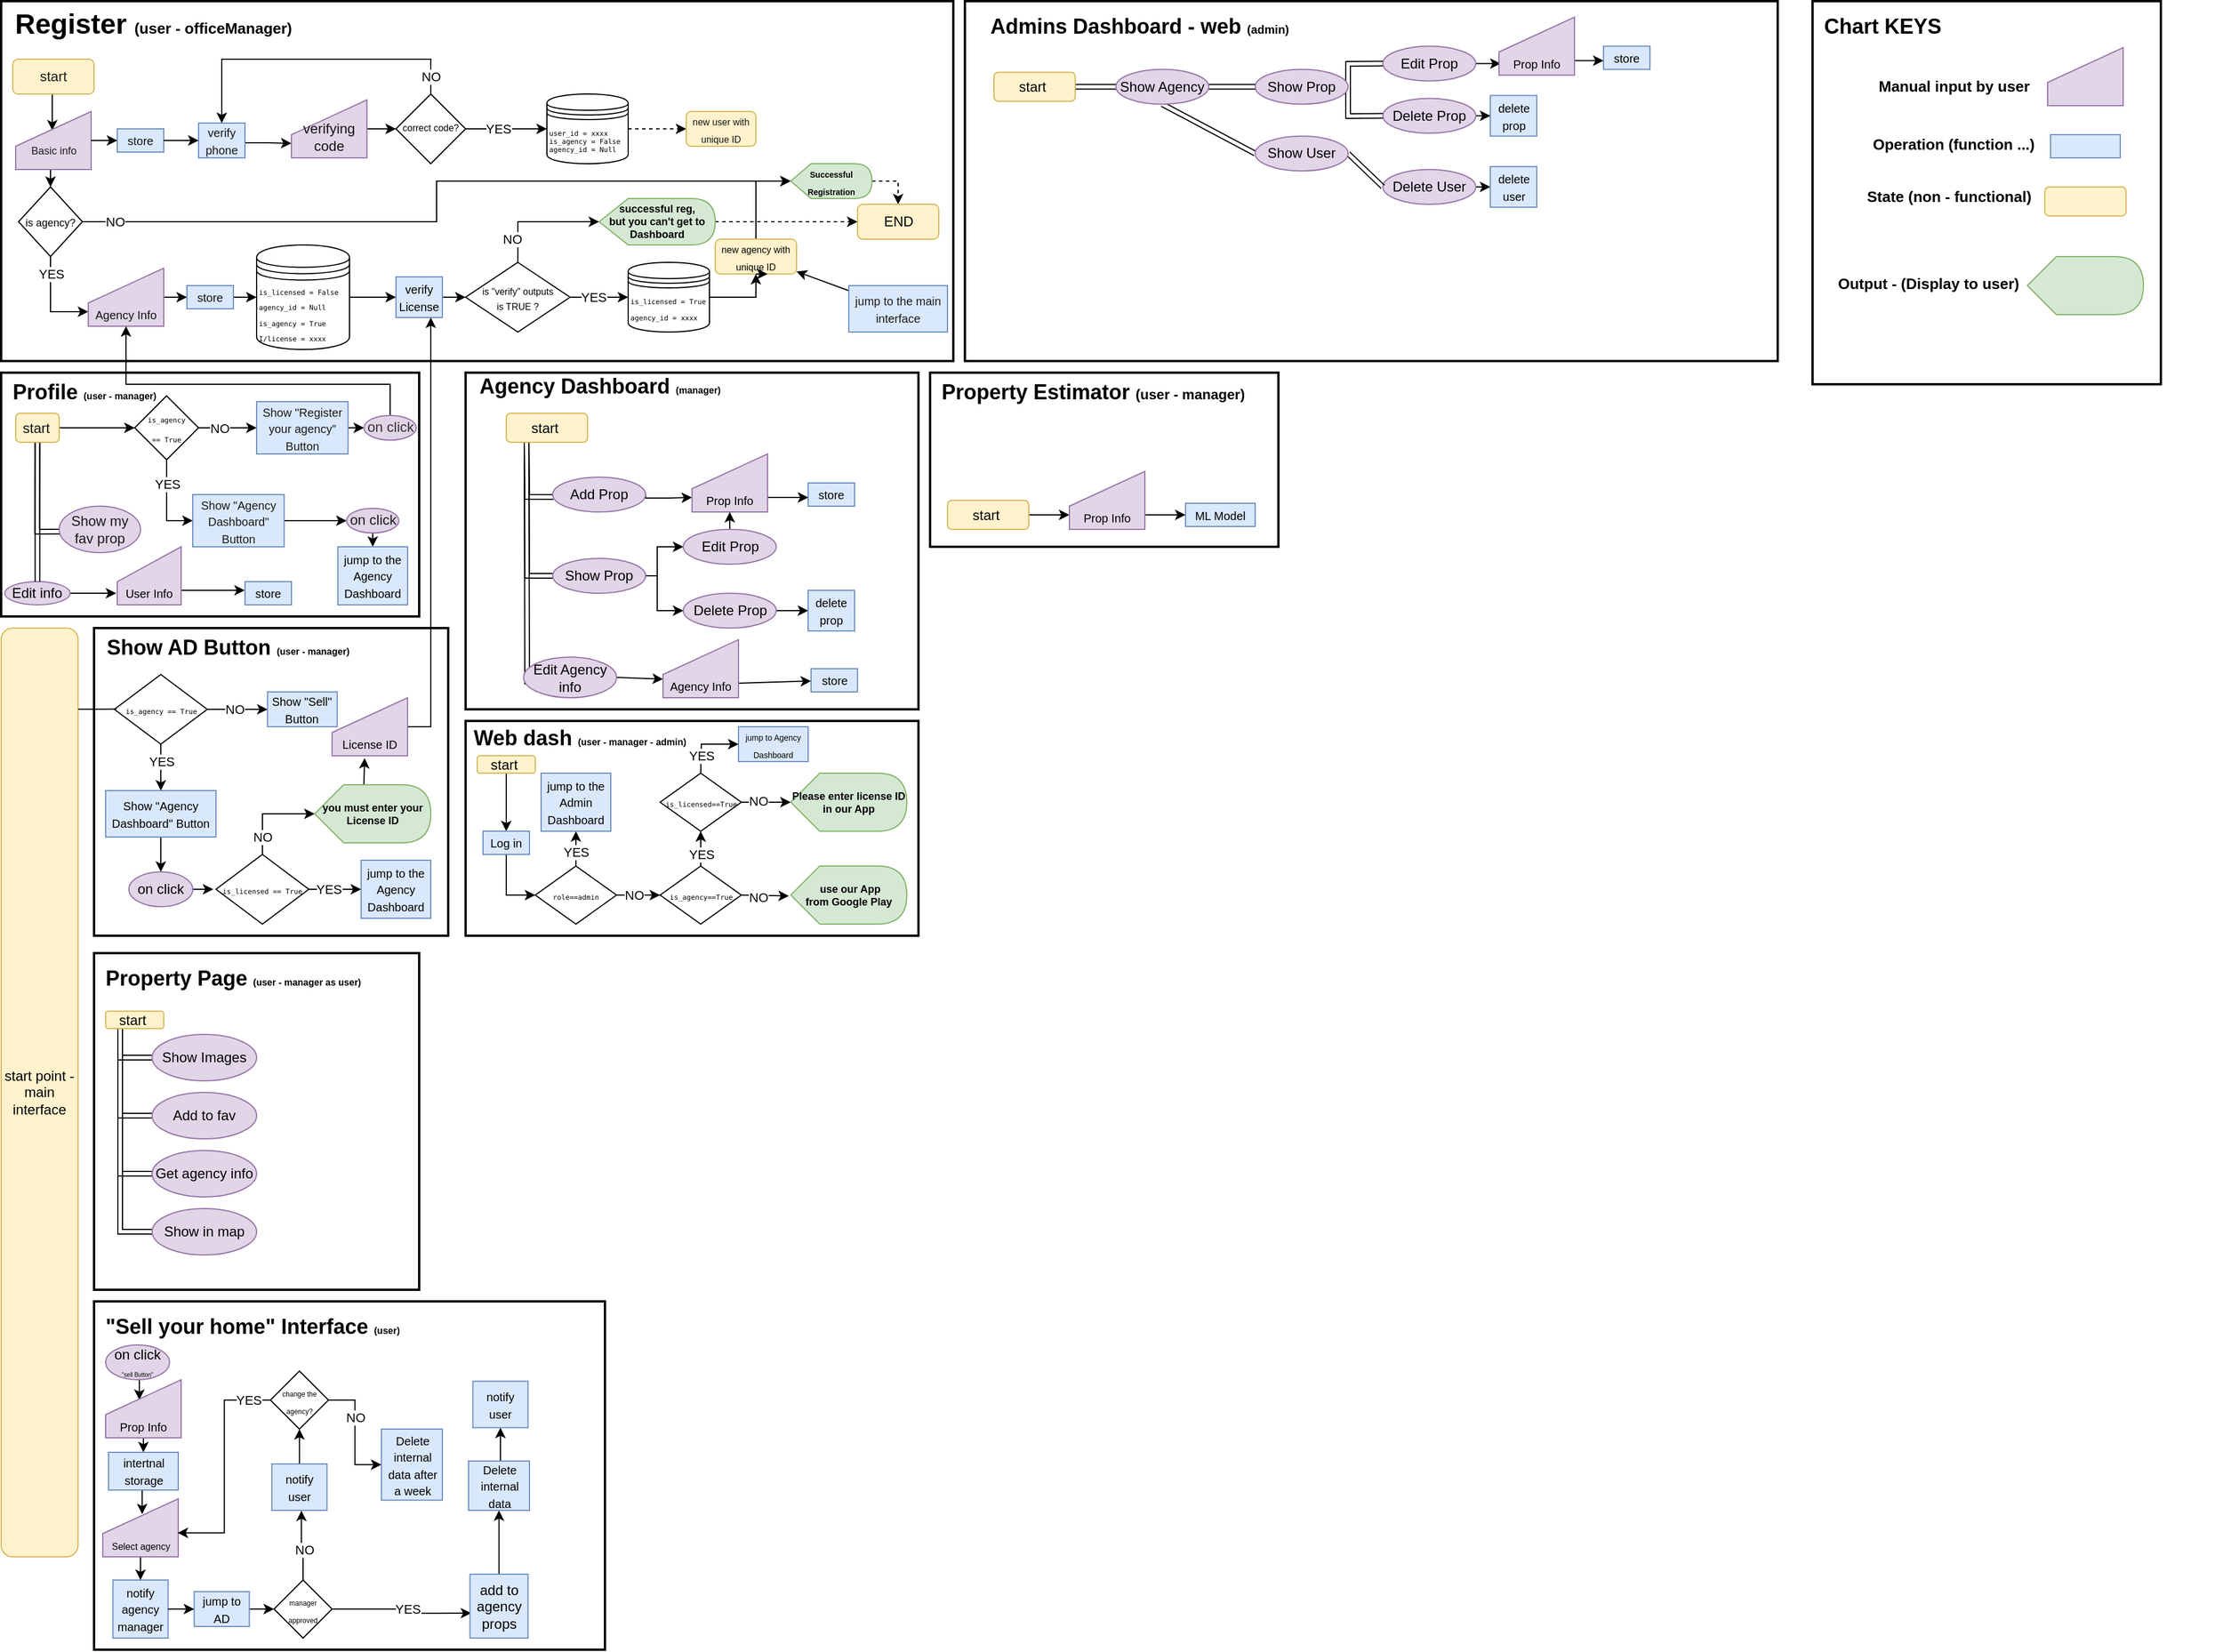 <mxfile>
    <diagram id="23-P_jXx2l_n5m7NvGiq" name="Page-1">
        <mxGraphModel dx="315" dy="148" grid="1" gridSize="10" guides="1" tooltips="1" connect="1" arrows="1" fold="1" page="1" pageScale="1" pageWidth="1920" pageHeight="1200" math="0" shadow="0">
            <root>
                <mxCell id="0"/>
                <mxCell id="1" parent="0"/>
                <mxCell id="6IGV_KWASFzJ5lWBxESU-285" value="" style="rounded=0;whiteSpace=wrap;html=1;strokeWidth=2;labelBackgroundColor=#ffffff;" parent="1" vertex="1">
                    <mxGeometry x="40" y="360" width="360" height="210" as="geometry"/>
                </mxCell>
                <mxCell id="6IGV_KWASFzJ5lWBxESU-231" value="" style="rounded=0;whiteSpace=wrap;html=1;strokeWidth=2;labelBackgroundColor=#ffffff;" parent="1" vertex="1">
                    <mxGeometry x="120" y="580" width="305" height="265" as="geometry"/>
                </mxCell>
                <mxCell id="6IGV_KWASFzJ5lWBxESU-65" value="" style="rounded=0;whiteSpace=wrap;html=1;strokeWidth=2;fontStyle=1" parent="1" vertex="1">
                    <mxGeometry x="40" y="40" width="820" height="310" as="geometry"/>
                </mxCell>
                <mxCell id="6IGV_KWASFzJ5lWBxESU-85" style="edgeStyle=orthogonalEdgeStyle;rounded=0;orthogonalLoop=1;jettySize=auto;html=1;exitX=0.5;exitY=1;exitDx=0;exitDy=0;entryX=0.485;entryY=0.326;entryDx=0;entryDy=0;entryPerimeter=0;" parent="1" source="6IGV_KWASFzJ5lWBxESU-68" target="6IGV_KWASFzJ5lWBxESU-82" edge="1">
                    <mxGeometry relative="1" as="geometry"/>
                </mxCell>
                <mxCell id="6IGV_KWASFzJ5lWBxESU-68" value="start" style="rounded=1;whiteSpace=wrap;html=1;fillColor=#fff2cc;strokeColor=#d6b656;fontColor=#1A1A1A;" parent="1" vertex="1">
                    <mxGeometry x="50" y="90" width="70" height="30" as="geometry"/>
                </mxCell>
                <mxCell id="6IGV_KWASFzJ5lWBxESU-69" value="Register &lt;font style=&quot;font-size: 13px&quot;&gt;(user - officeManager)&lt;/font&gt;" style="text;strokeColor=none;fillColor=none;html=1;fontSize=24;fontStyle=1;verticalAlign=middle;align=left;" parent="1" vertex="1">
                    <mxGeometry x="50" y="40" width="345" height="40" as="geometry"/>
                </mxCell>
                <mxCell id="6IGV_KWASFzJ5lWBxESU-95" style="edgeStyle=orthogonalEdgeStyle;rounded=0;orthogonalLoop=1;jettySize=auto;html=1;exitX=0.5;exitY=1;exitDx=0;exitDy=0;entryX=0;entryY=0.75;entryDx=0;entryDy=0;" parent="1" source="6IGV_KWASFzJ5lWBxESU-70" target="6IGV_KWASFzJ5lWBxESU-94" edge="1">
                    <mxGeometry relative="1" as="geometry"/>
                </mxCell>
                <mxCell id="6IGV_KWASFzJ5lWBxESU-96" value="YES" style="edgeLabel;html=1;align=center;verticalAlign=middle;resizable=0;points=[];" parent="6IGV_KWASFzJ5lWBxESU-95" vertex="1" connectable="0">
                    <mxGeometry x="-0.62" relative="1" as="geometry">
                        <mxPoint as="offset"/>
                    </mxGeometry>
                </mxCell>
                <mxCell id="6IGV_KWASFzJ5lWBxESU-111" style="edgeStyle=orthogonalEdgeStyle;rounded=0;orthogonalLoop=1;jettySize=auto;html=1;exitX=1;exitY=0.5;exitDx=0;exitDy=0;entryX=0;entryY=0.5;entryDx=0;entryDy=0;entryPerimeter=0;" parent="1" source="6IGV_KWASFzJ5lWBxESU-70" target="6IGV_KWASFzJ5lWBxESU-88" edge="1">
                    <mxGeometry relative="1" as="geometry"/>
                </mxCell>
                <mxCell id="6IGV_KWASFzJ5lWBxESU-112" value="NO" style="edgeLabel;html=1;align=center;verticalAlign=middle;resizable=0;points=[];" parent="6IGV_KWASFzJ5lWBxESU-111" vertex="1" connectable="0">
                    <mxGeometry x="-0.587" y="-1" relative="1" as="geometry">
                        <mxPoint x="-105.43" y="-1.01" as="offset"/>
                    </mxGeometry>
                </mxCell>
                <mxCell id="6IGV_KWASFzJ5lWBxESU-70" value="&lt;p style=&quot;line-height: 100%&quot;&gt;&lt;font style=&quot;font-size: 9px&quot;&gt;is agency?&lt;/font&gt;&lt;/p&gt;" style="rhombus;whiteSpace=wrap;html=1;" parent="1" vertex="1">
                    <mxGeometry x="55" y="200" width="55" height="60" as="geometry"/>
                </mxCell>
                <mxCell id="6IGV_KWASFzJ5lWBxESU-162" style="edgeStyle=orthogonalEdgeStyle;rounded=0;orthogonalLoop=1;jettySize=auto;html=1;exitX=1;exitY=0.5;exitDx=0;exitDy=0;entryX=0;entryY=0.5;entryDx=0;entryDy=0;dashed=1;" parent="1" source="6IGV_KWASFzJ5lWBxESU-80" target="6IGV_KWASFzJ5lWBxESU-116" edge="1">
                    <mxGeometry relative="1" as="geometry"/>
                </mxCell>
                <mxCell id="6IGV_KWASFzJ5lWBxESU-80" value="&lt;pre style=&quot;font-size: 6px&quot;&gt;&lt;font style=&quot;font-size: 6px ; line-height: 80%&quot;&gt;user_id = xxxx&lt;br&gt;&lt;/font&gt;&lt;font style=&quot;font-size: 6px ; line-height: 80%&quot;&gt;is_agency = False&lt;br&gt;&lt;/font&gt;&lt;font style=&quot;font-size: 6px ; line-height: 80%&quot;&gt;agency_id = Null&lt;/font&gt;&lt;/pre&gt;" style="shape=datastore;whiteSpace=wrap;html=1;align=left;" parent="1" vertex="1">
                    <mxGeometry x="510" y="120" width="70" height="60" as="geometry"/>
                </mxCell>
                <mxCell id="6IGV_KWASFzJ5lWBxESU-86" style="edgeStyle=orthogonalEdgeStyle;rounded=0;orthogonalLoop=1;jettySize=auto;html=1;exitX=0.5;exitY=1;exitDx=0;exitDy=0;entryX=0.5;entryY=0;entryDx=0;entryDy=0;" parent="1" source="6IGV_KWASFzJ5lWBxESU-82" target="6IGV_KWASFzJ5lWBxESU-70" edge="1">
                    <mxGeometry relative="1" as="geometry"/>
                </mxCell>
                <mxCell id="6IGV_KWASFzJ5lWBxESU-82" value="&lt;font style=&quot;font-size: 9px&quot;&gt;&lt;br&gt;Basic info&lt;/font&gt;" style="shape=manualInput;whiteSpace=wrap;html=1;fillColor=#e1d5e7;strokeColor=#9673a6;fontColor=#1A1A1A;" parent="1" vertex="1">
                    <mxGeometry x="52.5" y="135" width="65" height="50" as="geometry"/>
                </mxCell>
                <mxCell id="6IGV_KWASFzJ5lWBxESU-113" style="edgeStyle=orthogonalEdgeStyle;rounded=0;orthogonalLoop=1;jettySize=auto;html=1;exitX=1;exitY=0.5;exitDx=0;exitDy=0;exitPerimeter=0;dashed=1;" parent="1" source="6IGV_KWASFzJ5lWBxESU-88" target="6IGV_KWASFzJ5lWBxESU-90" edge="1">
                    <mxGeometry relative="1" as="geometry"/>
                </mxCell>
                <mxCell id="6IGV_KWASFzJ5lWBxESU-219" style="edgeStyle=orthogonalEdgeStyle;rounded=0;orthogonalLoop=1;jettySize=auto;html=1;exitX=0.5;exitY=1;exitDx=0;exitDy=0;entryX=0.5;entryY=0;entryDx=0;entryDy=0;strokeColor=#FFFFFF;labelBackgroundColor=#FFFFFF;fontColor=default;fillColor=#f9f7ed;" parent="1" source="6IGV_KWASFzJ5lWBxESU-90" target="6IGV_KWASFzJ5lWBxESU-218" edge="1">
                    <mxGeometry relative="1" as="geometry"/>
                </mxCell>
                <mxCell id="6IGV_KWASFzJ5lWBxESU-90" value="END" style="rounded=1;whiteSpace=wrap;html=1;fillColor=#fff2cc;strokeColor=#d6b656;fontColor=#000000;" parent="1" vertex="1">
                    <mxGeometry x="777.5" y="215" width="70" height="30" as="geometry"/>
                </mxCell>
                <mxCell id="6IGV_KWASFzJ5lWBxESU-149" style="edgeStyle=orthogonalEdgeStyle;rounded=0;orthogonalLoop=1;jettySize=auto;html=1;exitX=1;exitY=0.5;exitDx=0;exitDy=0;entryX=0;entryY=0.5;entryDx=0;entryDy=0;" parent="1" source="6IGV_KWASFzJ5lWBxESU-94" target="6IGV_KWASFzJ5lWBxESU-120" edge="1">
                    <mxGeometry relative="1" as="geometry"/>
                </mxCell>
                <mxCell id="6IGV_KWASFzJ5lWBxESU-94" value="&lt;font style=&quot;font-size: 10px&quot;&gt;&lt;br&gt;&lt;br&gt;&lt;br&gt;Agency Info&lt;br&gt;&lt;br&gt;&lt;/font&gt;" style="shape=manualInput;whiteSpace=wrap;html=1;fillColor=#e1d5e7;strokeColor=#9673a6;fontColor=#141414;" parent="1" vertex="1">
                    <mxGeometry x="115" y="270" width="65" height="50" as="geometry"/>
                </mxCell>
                <mxCell id="6IGV_KWASFzJ5lWBxESU-130" style="edgeStyle=orthogonalEdgeStyle;rounded=0;orthogonalLoop=1;jettySize=auto;html=1;exitX=1;exitY=0.5;exitDx=0;exitDy=0;entryX=0;entryY=0.5;entryDx=0;entryDy=0;" parent="1" source="6IGV_KWASFzJ5lWBxESU-153" target="6IGV_KWASFzJ5lWBxESU-128" edge="1">
                    <mxGeometry relative="1" as="geometry"/>
                </mxCell>
                <mxCell id="6IGV_KWASFzJ5lWBxESU-103" value="&lt;pre style=&quot;font-size: 6px&quot;&gt;&lt;pre&gt;&lt;pre&gt;&lt;span&gt;is_licensed = False&lt;/span&gt;&lt;/pre&gt;&lt;pre&gt;&lt;span&gt;agency_id = Null&lt;/span&gt;&lt;/pre&gt;&lt;pre&gt;&lt;span&gt;is_agency = True&lt;/span&gt;&lt;/pre&gt;&lt;pre&gt;&lt;span&gt;I/license = xxxx&lt;br&gt;&lt;/span&gt;&lt;/pre&gt;&lt;/pre&gt;&lt;/pre&gt;" style="shape=datastore;whiteSpace=wrap;html=1;align=left;" parent="1" vertex="1">
                    <mxGeometry x="260" y="250" width="80" height="90" as="geometry"/>
                </mxCell>
                <mxCell id="6IGV_KWASFzJ5lWBxESU-116" value="&lt;span style=&quot;font-size: 8px ; text-align: left&quot;&gt;new user with unique ID&lt;/span&gt;" style="rounded=1;whiteSpace=wrap;html=1;fillColor=#fff2cc;strokeColor=#d6b656;fontColor=#141414;" parent="1" vertex="1">
                    <mxGeometry x="630" y="135" width="60" height="30" as="geometry"/>
                </mxCell>
                <mxCell id="6IGV_KWASFzJ5lWBxESU-118" value="&lt;font style=&quot;font-size: 10px&quot;&gt;store&lt;/font&gt;" style="rounded=0;whiteSpace=wrap;html=1;fillColor=#dae8fc;strokeColor=#6c8ebf;fontColor=#141414;" parent="1" vertex="1">
                    <mxGeometry x="140" y="150" width="40" height="20" as="geometry"/>
                </mxCell>
                <mxCell id="6IGV_KWASFzJ5lWBxESU-119" style="edgeStyle=orthogonalEdgeStyle;rounded=0;orthogonalLoop=1;jettySize=auto;html=1;exitX=1;exitY=0.5;exitDx=0;exitDy=0;entryX=0;entryY=0.5;entryDx=0;entryDy=0;" parent="1" source="6IGV_KWASFzJ5lWBxESU-82" target="6IGV_KWASFzJ5lWBxESU-118" edge="1">
                    <mxGeometry relative="1" as="geometry">
                        <mxPoint x="117.5" y="160" as="sourcePoint"/>
                        <mxPoint x="200" y="160" as="targetPoint"/>
                    </mxGeometry>
                </mxCell>
                <mxCell id="6IGV_KWASFzJ5lWBxESU-158" style="edgeStyle=orthogonalEdgeStyle;rounded=0;orthogonalLoop=1;jettySize=auto;html=1;exitX=1;exitY=0.5;exitDx=0;exitDy=0;entryX=0;entryY=0.5;entryDx=0;entryDy=0;" parent="1" source="6IGV_KWASFzJ5lWBxESU-120" target="6IGV_KWASFzJ5lWBxESU-103" edge="1">
                    <mxGeometry relative="1" as="geometry"/>
                </mxCell>
                <mxCell id="6IGV_KWASFzJ5lWBxESU-120" value="&lt;font style=&quot;font-size: 10px&quot;&gt;store&lt;/font&gt;" style="rounded=0;whiteSpace=wrap;html=1;fillColor=#dae8fc;strokeColor=#6c8ebf;fontColor=#141414;" parent="1" vertex="1">
                    <mxGeometry x="200" y="285" width="40" height="20" as="geometry"/>
                </mxCell>
                <mxCell id="6IGV_KWASFzJ5lWBxESU-138" style="edgeStyle=orthogonalEdgeStyle;rounded=0;orthogonalLoop=1;jettySize=auto;html=1;exitX=1;exitY=0.5;exitDx=0;exitDy=0;entryX=0;entryY=0.5;entryDx=0;entryDy=0;" parent="1" source="6IGV_KWASFzJ5lWBxESU-128" target="6IGV_KWASFzJ5lWBxESU-135" edge="1">
                    <mxGeometry relative="1" as="geometry"/>
                </mxCell>
                <mxCell id="6IGV_KWASFzJ5lWBxESU-139" value="YES" style="edgeLabel;html=1;align=center;verticalAlign=middle;resizable=0;points=[];" parent="6IGV_KWASFzJ5lWBxESU-138" vertex="1" connectable="0">
                    <mxGeometry x="-0.194" relative="1" as="geometry">
                        <mxPoint as="offset"/>
                    </mxGeometry>
                </mxCell>
                <mxCell id="6IGV_KWASFzJ5lWBxESU-143" style="edgeStyle=orthogonalEdgeStyle;rounded=0;orthogonalLoop=1;jettySize=auto;html=1;exitX=0.5;exitY=0;exitDx=0;exitDy=0;entryX=0;entryY=0.5;entryDx=0;entryDy=0;entryPerimeter=0;" parent="1" source="6IGV_KWASFzJ5lWBxESU-128" target="6IGV_KWASFzJ5lWBxESU-141" edge="1">
                    <mxGeometry relative="1" as="geometry"/>
                </mxCell>
                <mxCell id="6IGV_KWASFzJ5lWBxESU-144" value="NO" style="edgeLabel;html=1;align=center;verticalAlign=middle;resizable=0;points=[];" parent="6IGV_KWASFzJ5lWBxESU-143" vertex="1" connectable="0">
                    <mxGeometry x="0.103" y="-2" relative="1" as="geometry">
                        <mxPoint x="-28.49" y="13" as="offset"/>
                    </mxGeometry>
                </mxCell>
                <mxCell id="6IGV_KWASFzJ5lWBxESU-128" value="&lt;p style=&quot;line-height: 110% ; font-size: 8px&quot;&gt;&lt;font style=&quot;font-size: 8px&quot;&gt;is &quot;verify&quot; outputs&lt;/font&gt;&lt;/p&gt;&lt;p style=&quot;line-height: 0% ; font-size: 8px&quot;&gt;&lt;font style=&quot;font-size: 8px&quot;&gt;is TRUE ?&lt;/font&gt;&lt;/p&gt;" style="rhombus;whiteSpace=wrap;html=1;" parent="1" vertex="1">
                    <mxGeometry x="440" y="265" width="90" height="60" as="geometry"/>
                </mxCell>
                <mxCell id="6IGV_KWASFzJ5lWBxESU-152" style="edgeStyle=orthogonalEdgeStyle;rounded=0;orthogonalLoop=1;jettySize=auto;html=1;exitX=1;exitY=0.5;exitDx=0;exitDy=0;entryX=0.5;entryY=1;entryDx=0;entryDy=0;" parent="1" source="6IGV_KWASFzJ5lWBxESU-135" target="6IGV_KWASFzJ5lWBxESU-146" edge="1">
                    <mxGeometry relative="1" as="geometry"/>
                </mxCell>
                <mxCell id="6IGV_KWASFzJ5lWBxESU-135" value="&lt;pre style=&quot;font-size: 6px&quot;&gt;&lt;pre&gt;&lt;pre&gt;is_licensed = True&lt;/pre&gt;&lt;pre&gt;agency_id = xxxx&lt;/pre&gt;&lt;/pre&gt;&lt;/pre&gt;" style="shape=datastore;whiteSpace=wrap;html=1;align=left;" parent="1" vertex="1">
                    <mxGeometry x="580" y="265" width="70" height="60" as="geometry"/>
                </mxCell>
                <mxCell id="6IGV_KWASFzJ5lWBxESU-157" style="edgeStyle=orthogonalEdgeStyle;rounded=0;orthogonalLoop=1;jettySize=auto;html=1;exitX=1;exitY=0.5;exitDx=0;exitDy=0;exitPerimeter=0;entryX=0;entryY=0.5;entryDx=0;entryDy=0;dashed=1;" parent="1" source="6IGV_KWASFzJ5lWBxESU-141" target="6IGV_KWASFzJ5lWBxESU-90" edge="1">
                    <mxGeometry relative="1" as="geometry"/>
                </mxCell>
                <mxCell id="6IGV_KWASFzJ5lWBxESU-141" value="&lt;p style=&quot;line-height: 70%&quot;&gt;&lt;/p&gt;&lt;div style=&quot;font-size: 9px&quot;&gt;&lt;font style=&quot;line-height: 90% ; font-size: 9px&quot;&gt;successful reg,&lt;/font&gt;&lt;/div&gt;&lt;div style=&quot;font-size: 9px&quot;&gt;&lt;font style=&quot;line-height: 90% ; font-size: 9px&quot;&gt;but you can't get to Dashboard&lt;/font&gt;&lt;/div&gt;&lt;p&gt;&lt;/p&gt;" style="shape=display;whiteSpace=wrap;html=1;align=center;size=0.25;fillColor=#d5e8d4;strokeColor=#82b366;fontStyle=1;fontColor=#000000;" parent="1" vertex="1">
                    <mxGeometry x="555" y="210" width="100" height="40" as="geometry"/>
                </mxCell>
                <mxCell id="6IGV_KWASFzJ5lWBxESU-156" style="edgeStyle=orthogonalEdgeStyle;rounded=0;orthogonalLoop=1;jettySize=auto;html=1;exitX=0.5;exitY=0;exitDx=0;exitDy=0;entryX=0;entryY=0.5;entryDx=0;entryDy=0;entryPerimeter=0;" parent="1" source="6IGV_KWASFzJ5lWBxESU-146" target="6IGV_KWASFzJ5lWBxESU-88" edge="1">
                    <mxGeometry relative="1" as="geometry"/>
                </mxCell>
                <mxCell id="6IGV_KWASFzJ5lWBxESU-146" value="&lt;span style=&quot;font-size: 8px ; text-align: left&quot;&gt;new agency with unique ID&lt;/span&gt;" style="rounded=1;whiteSpace=wrap;html=1;fillColor=#fff2cc;strokeColor=#d6b656;fontColor=#000000;" parent="1" vertex="1">
                    <mxGeometry x="655" y="245" width="70" height="30" as="geometry"/>
                </mxCell>
                <mxCell id="6IGV_KWASFzJ5lWBxESU-153" value="&lt;font style=&quot;font-size: 10px&quot;&gt;verify&lt;br&gt;License&lt;br&gt;&lt;/font&gt;" style="rounded=0;whiteSpace=wrap;html=1;fillColor=#dae8fc;strokeColor=#6c8ebf;fontColor=#000000;" parent="1" vertex="1">
                    <mxGeometry x="380" y="277.5" width="40" height="35" as="geometry"/>
                </mxCell>
                <mxCell id="6IGV_KWASFzJ5lWBxESU-154" style="edgeStyle=orthogonalEdgeStyle;rounded=0;orthogonalLoop=1;jettySize=auto;html=1;exitX=1;exitY=0.5;exitDx=0;exitDy=0;entryX=0;entryY=0.5;entryDx=0;entryDy=0;" parent="1" source="6IGV_KWASFzJ5lWBxESU-103" target="6IGV_KWASFzJ5lWBxESU-153" edge="1">
                    <mxGeometry relative="1" as="geometry">
                        <mxPoint x="330" y="300" as="sourcePoint"/>
                        <mxPoint x="410" y="300" as="targetPoint"/>
                    </mxGeometry>
                </mxCell>
                <mxCell id="6IGV_KWASFzJ5lWBxESU-88" value="&lt;font style=&quot;font-size: 7px ; line-height: 90%&quot;&gt;Successful Registration&lt;/font&gt;" style="shape=display;whiteSpace=wrap;html=1;align=center;size=0.25;fillColor=#d5e8d4;strokeColor=#82b366;fontStyle=1;fontColor=#000000;" parent="1" vertex="1">
                    <mxGeometry x="720" y="180" width="70" height="30" as="geometry"/>
                </mxCell>
                <mxCell id="6IGV_KWASFzJ5lWBxESU-207" style="edgeStyle=orthogonalEdgeStyle;rounded=0;orthogonalLoop=1;jettySize=auto;html=1;exitX=1;exitY=0.5;exitDx=0;exitDy=0;entryX=0;entryY=0.75;entryDx=0;entryDy=0;" parent="1" source="6IGV_KWASFzJ5lWBxESU-131" target="6IGV_KWASFzJ5lWBxESU-201" edge="1">
                    <mxGeometry relative="1" as="geometry">
                        <Array as="points">
                            <mxPoint x="250" y="162"/>
                            <mxPoint x="270" y="162"/>
                        </Array>
                    </mxGeometry>
                </mxCell>
                <mxCell id="6IGV_KWASFzJ5lWBxESU-131" value="&lt;font style=&quot;font-size: 10px&quot;&gt;verify&lt;br&gt;phone&lt;br&gt;&lt;/font&gt;" style="rounded=0;whiteSpace=wrap;html=1;fillColor=#dae8fc;strokeColor=#6c8ebf;fontColor=#141414;" parent="1" vertex="1">
                    <mxGeometry x="210" y="145" width="40" height="30" as="geometry"/>
                </mxCell>
                <mxCell id="6IGV_KWASFzJ5lWBxESU-161" style="edgeStyle=orthogonalEdgeStyle;rounded=0;orthogonalLoop=1;jettySize=auto;html=1;exitX=1;exitY=0.5;exitDx=0;exitDy=0;entryX=0;entryY=0.5;entryDx=0;entryDy=0;" parent="1" source="6IGV_KWASFzJ5lWBxESU-118" target="6IGV_KWASFzJ5lWBxESU-131" edge="1">
                    <mxGeometry relative="1" as="geometry">
                        <mxPoint x="180" y="160" as="sourcePoint"/>
                        <mxPoint x="265" y="160" as="targetPoint"/>
                    </mxGeometry>
                </mxCell>
                <mxCell id="6IGV_KWASFzJ5lWBxESU-163" value="start point - main interface" style="rounded=1;whiteSpace=wrap;html=1;fillColor=#fff2cc;strokeColor=#d6b656;" parent="1" vertex="1">
                    <mxGeometry x="40" y="580" width="66.25" height="800" as="geometry"/>
                </mxCell>
                <mxCell id="6IGV_KWASFzJ5lWBxESU-192" style="edgeStyle=orthogonalEdgeStyle;rounded=0;orthogonalLoop=1;jettySize=auto;html=1;exitX=0.5;exitY=1;exitDx=0;exitDy=0;entryX=0.5;entryY=0;entryDx=0;entryDy=0;" parent="1" source="6IGV_KWASFzJ5lWBxESU-168" target="6IGV_KWASFzJ5lWBxESU-189" edge="1">
                    <mxGeometry relative="1" as="geometry"/>
                </mxCell>
                <mxCell id="6IGV_KWASFzJ5lWBxESU-193" value="YES" style="edgeLabel;html=1;align=center;verticalAlign=middle;resizable=0;points=[];" parent="6IGV_KWASFzJ5lWBxESU-192" vertex="1" connectable="0">
                    <mxGeometry x="-0.24" relative="1" as="geometry">
                        <mxPoint as="offset"/>
                    </mxGeometry>
                </mxCell>
                <mxCell id="6IGV_KWASFzJ5lWBxESU-223" style="edgeStyle=orthogonalEdgeStyle;rounded=0;orthogonalLoop=1;jettySize=auto;html=1;exitX=1;exitY=0.5;exitDx=0;exitDy=0;entryX=0;entryY=0.5;entryDx=0;entryDy=0;strokeColor=#000000;" parent="1" source="6IGV_KWASFzJ5lWBxESU-168" target="OyvEmyEKFf86o9_L2irY-4" edge="1">
                    <mxGeometry relative="1" as="geometry">
                        <mxPoint x="260" y="650" as="targetPoint"/>
                    </mxGeometry>
                </mxCell>
                <mxCell id="6IGV_KWASFzJ5lWBxESU-224" value="NO" style="edgeLabel;html=1;align=center;verticalAlign=middle;resizable=0;points=[];" parent="6IGV_KWASFzJ5lWBxESU-223" vertex="1" connectable="0">
                    <mxGeometry x="-0.105" relative="1" as="geometry">
                        <mxPoint as="offset"/>
                    </mxGeometry>
                </mxCell>
                <mxCell id="6IGV_KWASFzJ5lWBxESU-168" value="&lt;pre style=&quot;line-height: 100%&quot;&gt;&lt;font style=&quot;font-size: 6px&quot;&gt;is_agency == True&lt;/font&gt;&lt;/pre&gt;" style="rhombus;whiteSpace=wrap;html=1;" parent="1" vertex="1">
                    <mxGeometry x="137.5" y="620" width="80" height="60" as="geometry"/>
                </mxCell>
                <mxCell id="6IGV_KWASFzJ5lWBxESU-171" value="" style="rounded=0;whiteSpace=wrap;html=1;strokeWidth=2;" parent="1" vertex="1">
                    <mxGeometry x="440" y="360" width="390" height="290" as="geometry"/>
                </mxCell>
                <mxCell id="6IGV_KWASFzJ5lWBxESU-243" style="edgeStyle=orthogonalEdgeStyle;rounded=0;orthogonalLoop=1;jettySize=auto;html=1;exitX=1;exitY=0.5;exitDx=0;exitDy=0;entryX=0.75;entryY=1;entryDx=0;entryDy=0;labelBackgroundColor=#CCE5FF;strokeColor=#000000;" parent="1" source="6IGV_KWASFzJ5lWBxESU-174" target="6IGV_KWASFzJ5lWBxESU-153" edge="1">
                    <mxGeometry relative="1" as="geometry">
                        <Array as="points">
                            <mxPoint x="410" y="665"/>
                            <mxPoint x="410" y="313"/>
                        </Array>
                    </mxGeometry>
                </mxCell>
                <mxCell id="6IGV_KWASFzJ5lWBxESU-174" value="&lt;font style=&quot;font-size: 10px&quot;&gt;&lt;br&gt;&lt;br&gt;License ID&lt;br&gt;&lt;/font&gt;" style="shape=manualInput;whiteSpace=wrap;html=1;fillColor=#e1d5e7;strokeColor=#9673a6;" parent="1" vertex="1">
                    <mxGeometry x="325" y="640" width="65" height="50" as="geometry"/>
                </mxCell>
                <mxCell id="6IGV_KWASFzJ5lWBxESU-220" style="edgeStyle=orthogonalEdgeStyle;rounded=0;orthogonalLoop=1;jettySize=auto;html=1;exitX=0.5;exitY=1;exitDx=0;exitDy=0;entryX=0.5;entryY=0;entryDx=0;entryDy=0;strokeColor=#000000;" parent="1" source="6IGV_KWASFzJ5lWBxESU-189" target="6IGV_KWASFzJ5lWBxESU-196" edge="1">
                    <mxGeometry relative="1" as="geometry"/>
                </mxCell>
                <mxCell id="6IGV_KWASFzJ5lWBxESU-189" value="&lt;span style=&quot;font-size: 10px&quot;&gt;Show &quot;Agency Dashboard&quot; Button&lt;/span&gt;" style="rounded=0;whiteSpace=wrap;html=1;fillColor=#dae8fc;strokeColor=#6c8ebf;" parent="1" vertex="1">
                    <mxGeometry x="130" y="720" width="95" height="40" as="geometry"/>
                </mxCell>
                <mxCell id="6IGV_KWASFzJ5lWBxESU-225" style="edgeStyle=orthogonalEdgeStyle;rounded=0;orthogonalLoop=1;jettySize=auto;html=1;exitX=1;exitY=0.5;exitDx=0;exitDy=0;entryX=-0.029;entryY=0.494;entryDx=0;entryDy=0;entryPerimeter=0;strokeColor=#000000;" parent="1" source="6IGV_KWASFzJ5lWBxESU-196" target="6IGV_KWASFzJ5lWBxESU-221" edge="1">
                    <mxGeometry relative="1" as="geometry"/>
                </mxCell>
                <mxCell id="6IGV_KWASFzJ5lWBxESU-196" value="on click" style="ellipse;whiteSpace=wrap;html=1;fillColor=#e1d5e7;strokeColor=#9673a6;" parent="1" vertex="1">
                    <mxGeometry x="150" y="790" width="55" height="30" as="geometry"/>
                </mxCell>
                <mxCell id="6IGV_KWASFzJ5lWBxESU-199" value="&lt;font style=&quot;font-size: 18px&quot;&gt;Show AD Button &lt;/font&gt;&lt;font style=&quot;font-size: 8px&quot;&gt;(user - manager)&lt;/font&gt;" style="text;strokeColor=none;fillColor=none;html=1;fontSize=24;fontStyle=1;verticalAlign=middle;align=left;" parent="1" vertex="1">
                    <mxGeometry x="128.75" y="575" width="342.5" height="40" as="geometry"/>
                </mxCell>
                <mxCell id="6IGV_KWASFzJ5lWBxESU-209" style="edgeStyle=orthogonalEdgeStyle;rounded=0;orthogonalLoop=1;jettySize=auto;html=1;exitX=1;exitY=0.5;exitDx=0;exitDy=0;entryX=0;entryY=0.5;entryDx=0;entryDy=0;" parent="1" source="6IGV_KWASFzJ5lWBxESU-201" target="6IGV_KWASFzJ5lWBxESU-208" edge="1">
                    <mxGeometry relative="1" as="geometry"/>
                </mxCell>
                <mxCell id="6IGV_KWASFzJ5lWBxESU-201" value="&lt;br&gt;verifying code" style="shape=manualInput;whiteSpace=wrap;html=1;fillColor=#e1d5e7;strokeColor=#9673a6;fontColor=#141414;" parent="1" vertex="1">
                    <mxGeometry x="290" y="125" width="65" height="50" as="geometry"/>
                </mxCell>
                <mxCell id="6IGV_KWASFzJ5lWBxESU-210" style="edgeStyle=orthogonalEdgeStyle;rounded=0;orthogonalLoop=1;jettySize=auto;html=1;exitX=1;exitY=0.5;exitDx=0;exitDy=0;entryX=0;entryY=0.5;entryDx=0;entryDy=0;" parent="1" source="6IGV_KWASFzJ5lWBxESU-208" target="6IGV_KWASFzJ5lWBxESU-80" edge="1">
                    <mxGeometry relative="1" as="geometry"/>
                </mxCell>
                <mxCell id="6IGV_KWASFzJ5lWBxESU-211" value="YES" style="edgeLabel;html=1;align=center;verticalAlign=middle;resizable=0;points=[];" parent="6IGV_KWASFzJ5lWBxESU-210" vertex="1" connectable="0">
                    <mxGeometry x="-0.219" relative="1" as="geometry">
                        <mxPoint as="offset"/>
                    </mxGeometry>
                </mxCell>
                <mxCell id="6IGV_KWASFzJ5lWBxESU-212" style="edgeStyle=orthogonalEdgeStyle;rounded=0;orthogonalLoop=1;jettySize=auto;html=1;exitX=0.5;exitY=0;exitDx=0;exitDy=0;entryX=0.5;entryY=0;entryDx=0;entryDy=0;" parent="1" source="6IGV_KWASFzJ5lWBxESU-208" target="6IGV_KWASFzJ5lWBxESU-131" edge="1">
                    <mxGeometry relative="1" as="geometry">
                        <Array as="points">
                            <mxPoint x="410" y="90"/>
                            <mxPoint x="230" y="90"/>
                        </Array>
                    </mxGeometry>
                </mxCell>
                <mxCell id="6IGV_KWASFzJ5lWBxESU-213" value="NO" style="edgeLabel;html=1;align=center;verticalAlign=middle;resizable=0;points=[];" parent="6IGV_KWASFzJ5lWBxESU-212" vertex="1" connectable="0">
                    <mxGeometry x="-0.525" y="1" relative="1" as="geometry">
                        <mxPoint x="33.02" y="14" as="offset"/>
                    </mxGeometry>
                </mxCell>
                <mxCell id="6IGV_KWASFzJ5lWBxESU-208" value="&lt;p style=&quot;line-height: 110% ; font-size: 8px&quot;&gt;correct code?&lt;/p&gt;" style="rhombus;whiteSpace=wrap;html=1;" parent="1" vertex="1">
                    <mxGeometry x="380" y="120" width="60" height="60" as="geometry"/>
                </mxCell>
                <mxCell id="3" value="" style="edgeStyle=none;html=1;labelBackgroundColor=#FFFFFF;fontColor=#1A1A1A;" edge="1" parent="1" source="6IGV_KWASFzJ5lWBxESU-218" target="6IGV_KWASFzJ5lWBxESU-146">
                    <mxGeometry relative="1" as="geometry"/>
                </mxCell>
                <mxCell id="6IGV_KWASFzJ5lWBxESU-218" value="&lt;span style=&quot;font-size: 10px&quot;&gt;jump to the main interface&lt;/span&gt;" style="rounded=0;whiteSpace=wrap;html=1;fillColor=#dae8fc;strokeColor=#6c8ebf;fontColor=#1A1A1A;" parent="1" vertex="1">
                    <mxGeometry x="770" y="285" width="85" height="40" as="geometry"/>
                </mxCell>
                <mxCell id="6IGV_KWASFzJ5lWBxESU-234" style="edgeStyle=orthogonalEdgeStyle;rounded=0;orthogonalLoop=1;jettySize=auto;html=1;exitX=1;exitY=0.5;exitDx=0;exitDy=0;entryX=0;entryY=0.5;entryDx=0;entryDy=0;strokeColor=#000000;" parent="1" source="6IGV_KWASFzJ5lWBxESU-221" target="6IGV_KWASFzJ5lWBxESU-233" edge="1">
                    <mxGeometry relative="1" as="geometry"/>
                </mxCell>
                <mxCell id="6IGV_KWASFzJ5lWBxESU-241" value="YES" style="edgeLabel;html=1;align=center;verticalAlign=middle;resizable=0;points=[];" parent="6IGV_KWASFzJ5lWBxESU-234" vertex="1" connectable="0">
                    <mxGeometry x="-0.236" relative="1" as="geometry">
                        <mxPoint as="offset"/>
                    </mxGeometry>
                </mxCell>
                <mxCell id="6IGV_KWASFzJ5lWBxESU-238" style="edgeStyle=orthogonalEdgeStyle;rounded=0;orthogonalLoop=1;jettySize=auto;html=1;exitX=0.5;exitY=0;exitDx=0;exitDy=0;entryX=0;entryY=0.5;entryDx=0;entryDy=0;entryPerimeter=0;labelBackgroundColor=#CCE5FF;strokeColor=#000000;" parent="1" source="6IGV_KWASFzJ5lWBxESU-221" target="6IGV_KWASFzJ5lWBxESU-236" edge="1">
                    <mxGeometry relative="1" as="geometry">
                        <Array as="points">
                            <mxPoint x="265" y="740"/>
                        </Array>
                    </mxGeometry>
                </mxCell>
                <mxCell id="6IGV_KWASFzJ5lWBxESU-240" value="NO" style="edgeLabel;html=1;align=center;verticalAlign=middle;resizable=0;points=[];" parent="6IGV_KWASFzJ5lWBxESU-238" vertex="1" connectable="0">
                    <mxGeometry x="-0.523" y="1" relative="1" as="geometry">
                        <mxPoint x="1" y="4.05" as="offset"/>
                    </mxGeometry>
                </mxCell>
                <mxCell id="6IGV_KWASFzJ5lWBxESU-221" value="&lt;pre style=&quot;line-height: 100%&quot;&gt;&lt;font style=&quot;font-size: 6px&quot;&gt;is_licensed == True&lt;/font&gt;&lt;/pre&gt;" style="rhombus;whiteSpace=wrap;html=1;" parent="1" vertex="1">
                    <mxGeometry x="225" y="775" width="80" height="60" as="geometry"/>
                </mxCell>
                <mxCell id="6IGV_KWASFzJ5lWBxESU-233" value="&lt;span style=&quot;font-size: 10px&quot;&gt;jump to the Agency Dashboard&lt;/span&gt;" style="rounded=0;whiteSpace=wrap;html=1;fillColor=#dae8fc;strokeColor=#6c8ebf;" parent="1" vertex="1">
                    <mxGeometry x="350" y="780" width="60" height="50" as="geometry"/>
                </mxCell>
                <mxCell id="6IGV_KWASFzJ5lWBxESU-235" value="&lt;font style=&quot;font-size: 18px&quot;&gt;Agency Dashboard&amp;nbsp;&lt;/font&gt;&lt;font style=&quot;font-size: 8px&quot;&gt;(manager)&lt;/font&gt;" style="text;strokeColor=none;fillColor=none;html=1;fontSize=24;fontStyle=1;verticalAlign=middle;align=left;" parent="1" vertex="1">
                    <mxGeometry x="450" y="350" width="345" height="40" as="geometry"/>
                </mxCell>
                <mxCell id="6IGV_KWASFzJ5lWBxESU-242" style="edgeStyle=orthogonalEdgeStyle;rounded=0;orthogonalLoop=1;jettySize=auto;html=1;exitX=0.424;exitY=-0.007;exitDx=0;exitDy=0;exitPerimeter=0;entryX=0.431;entryY=1.04;entryDx=0;entryDy=0;entryPerimeter=0;labelBackgroundColor=#CCE5FF;strokeColor=#000000;" parent="1" source="6IGV_KWASFzJ5lWBxESU-236" target="6IGV_KWASFzJ5lWBxESU-174" edge="1">
                    <mxGeometry relative="1" as="geometry"/>
                </mxCell>
                <mxCell id="6IGV_KWASFzJ5lWBxESU-236" value="&lt;p style=&quot;line-height: 70%&quot;&gt;&lt;/p&gt;&lt;div style=&quot;font-size: 9px&quot;&gt;you must enter your&lt;br&gt;License ID&lt;/div&gt;&lt;p&gt;&lt;/p&gt;" style="shape=display;whiteSpace=wrap;html=1;align=center;size=0.25;fillColor=#d5e8d4;strokeColor=#82b366;fontStyle=1" parent="1" vertex="1">
                    <mxGeometry x="310" y="715" width="100" height="50" as="geometry"/>
                </mxCell>
                <mxCell id="6IGV_KWASFzJ5lWBxESU-361" style="edgeStyle=none;shape=link;rounded=0;orthogonalLoop=1;jettySize=auto;html=1;exitX=0.25;exitY=1;exitDx=0;exitDy=0;entryX=0.008;entryY=0.572;entryDx=0;entryDy=0;entryPerimeter=0;labelBackgroundColor=#CCE5FF;strokeColor=#000000;" parent="1" source="6IGV_KWASFzJ5lWBxESU-248" target="6IGV_KWASFzJ5lWBxESU-249" edge="1">
                    <mxGeometry relative="1" as="geometry">
                        <Array as="points">
                            <mxPoint x="493" y="467"/>
                        </Array>
                    </mxGeometry>
                </mxCell>
                <mxCell id="6IGV_KWASFzJ5lWBxESU-362" style="edgeStyle=none;shape=link;rounded=0;orthogonalLoop=1;jettySize=auto;html=1;exitX=0.25;exitY=1;exitDx=0;exitDy=0;entryX=0;entryY=0.5;entryDx=0;entryDy=0;labelBackgroundColor=#CCE5FF;strokeColor=#000000;" parent="1" source="6IGV_KWASFzJ5lWBxESU-248" target="6IGV_KWASFzJ5lWBxESU-251" edge="1">
                    <mxGeometry relative="1" as="geometry">
                        <Array as="points">
                            <mxPoint x="493" y="535"/>
                        </Array>
                    </mxGeometry>
                </mxCell>
                <mxCell id="6IGV_KWASFzJ5lWBxESU-363" style="edgeStyle=none;shape=link;rounded=0;orthogonalLoop=1;jettySize=auto;html=1;exitX=0.25;exitY=1;exitDx=0;exitDy=0;entryX=0.008;entryY=0.594;entryDx=0;entryDy=0;entryPerimeter=0;labelBackgroundColor=#CCE5FF;strokeColor=#000000;" parent="1" source="6IGV_KWASFzJ5lWBxESU-248" edge="1">
                    <mxGeometry relative="1" as="geometry">
                        <mxPoint x="515.64" y="625.79" as="targetPoint"/>
                        <Array as="points">
                            <mxPoint x="493" y="626"/>
                        </Array>
                    </mxGeometry>
                </mxCell>
                <mxCell id="6IGV_KWASFzJ5lWBxESU-248" value="start&amp;nbsp;" style="rounded=1;whiteSpace=wrap;html=1;fillColor=#fff2cc;strokeColor=#d6b656;" parent="1" vertex="1">
                    <mxGeometry x="475" y="395" width="70" height="25" as="geometry"/>
                </mxCell>
                <mxCell id="6IGV_KWASFzJ5lWBxESU-256" style="edgeStyle=orthogonalEdgeStyle;rounded=0;orthogonalLoop=1;jettySize=auto;html=1;exitX=1;exitY=0.5;exitDx=0;exitDy=0;entryX=0;entryY=0.75;entryDx=0;entryDy=0;labelBackgroundColor=#CCE5FF;strokeColor=#000000;" parent="1" source="6IGV_KWASFzJ5lWBxESU-249" target="6IGV_KWASFzJ5lWBxESU-255" edge="1">
                    <mxGeometry relative="1" as="geometry">
                        <Array as="points">
                            <mxPoint x="595" y="468"/>
                            <mxPoint x="615" y="468"/>
                        </Array>
                    </mxGeometry>
                </mxCell>
                <mxCell id="6IGV_KWASFzJ5lWBxESU-249" value="Add Prop" style="ellipse;whiteSpace=wrap;html=1;fillColor=#e1d5e7;strokeColor=#9673a6;" parent="1" vertex="1">
                    <mxGeometry x="515" y="450" width="80" height="30" as="geometry"/>
                </mxCell>
                <mxCell id="6IGV_KWASFzJ5lWBxESU-262" style="edgeStyle=orthogonalEdgeStyle;rounded=0;orthogonalLoop=1;jettySize=auto;html=1;exitX=1;exitY=0.5;exitDx=0;exitDy=0;entryX=0;entryY=0.5;entryDx=0;entryDy=0;labelBackgroundColor=#CCE5FF;strokeColor=#000000;" parent="1" source="6IGV_KWASFzJ5lWBxESU-251" target="6IGV_KWASFzJ5lWBxESU-261" edge="1">
                    <mxGeometry relative="1" as="geometry">
                        <Array as="points">
                            <mxPoint x="605" y="535"/>
                            <mxPoint x="605" y="565"/>
                        </Array>
                    </mxGeometry>
                </mxCell>
                <mxCell id="6IGV_KWASFzJ5lWBxESU-263" style="edgeStyle=orthogonalEdgeStyle;rounded=0;orthogonalLoop=1;jettySize=auto;html=1;exitX=1;exitY=0.5;exitDx=0;exitDy=0;entryX=0;entryY=0.5;entryDx=0;entryDy=0;labelBackgroundColor=#CCE5FF;strokeColor=#000000;" parent="1" source="6IGV_KWASFzJ5lWBxESU-251" target="6IGV_KWASFzJ5lWBxESU-260" edge="1">
                    <mxGeometry relative="1" as="geometry">
                        <Array as="points">
                            <mxPoint x="605" y="535"/>
                            <mxPoint x="605" y="510"/>
                        </Array>
                    </mxGeometry>
                </mxCell>
                <mxCell id="6IGV_KWASFzJ5lWBxESU-251" value="Show Prop" style="ellipse;whiteSpace=wrap;html=1;fillColor=#e1d5e7;strokeColor=#9673a6;" parent="1" vertex="1">
                    <mxGeometry x="515" y="520" width="80" height="30" as="geometry"/>
                </mxCell>
                <mxCell id="6IGV_KWASFzJ5lWBxESU-394" style="edgeStyle=none;rounded=0;orthogonalLoop=1;jettySize=auto;html=1;exitX=1;exitY=0.5;exitDx=0;exitDy=0;entryX=0;entryY=0.68;entryDx=0;entryDy=0;entryPerimeter=0;labelBackgroundColor=#CCE5FF;strokeColor=#000000;" parent="1" source="6IGV_KWASFzJ5lWBxESU-253" target="6IGV_KWASFzJ5lWBxESU-265" edge="1">
                    <mxGeometry relative="1" as="geometry"/>
                </mxCell>
                <mxCell id="6IGV_KWASFzJ5lWBxESU-253" value="Edit Agency info" style="ellipse;whiteSpace=wrap;html=1;fillColor=#e1d5e7;strokeColor=#9673a6;" parent="1" vertex="1">
                    <mxGeometry x="490" y="605" width="80" height="35" as="geometry"/>
                </mxCell>
                <mxCell id="6IGV_KWASFzJ5lWBxESU-259" style="edgeStyle=orthogonalEdgeStyle;rounded=0;orthogonalLoop=1;jettySize=auto;html=1;exitX=1;exitY=0.75;exitDx=0;exitDy=0;entryX=0.002;entryY=0.602;entryDx=0;entryDy=0;entryPerimeter=0;labelBackgroundColor=#CCE5FF;strokeColor=#000000;" parent="1" source="6IGV_KWASFzJ5lWBxESU-255" target="6IGV_KWASFzJ5lWBxESU-257" edge="1">
                    <mxGeometry relative="1" as="geometry"/>
                </mxCell>
                <mxCell id="6IGV_KWASFzJ5lWBxESU-255" value="&lt;font style=&quot;font-size: 10px&quot;&gt;&lt;br&gt;&lt;br&gt;Prop Info&lt;br&gt;&lt;/font&gt;" style="shape=manualInput;whiteSpace=wrap;html=1;fillColor=#e1d5e7;strokeColor=#9673a6;" parent="1" vertex="1">
                    <mxGeometry x="635" y="430" width="65" height="50" as="geometry"/>
                </mxCell>
                <mxCell id="6IGV_KWASFzJ5lWBxESU-257" value="&lt;font style=&quot;font-size: 10px&quot;&gt;store&lt;/font&gt;" style="rounded=0;whiteSpace=wrap;html=1;fillColor=#dae8fc;strokeColor=#6c8ebf;" parent="1" vertex="1">
                    <mxGeometry x="735" y="455" width="40" height="20" as="geometry"/>
                </mxCell>
                <mxCell id="6IGV_KWASFzJ5lWBxESU-264" style="edgeStyle=orthogonalEdgeStyle;rounded=0;orthogonalLoop=1;jettySize=auto;html=1;exitX=0.5;exitY=0;exitDx=0;exitDy=0;entryX=0.5;entryY=1;entryDx=0;entryDy=0;labelBackgroundColor=#CCE5FF;strokeColor=#000000;" parent="1" source="6IGV_KWASFzJ5lWBxESU-260" target="6IGV_KWASFzJ5lWBxESU-255" edge="1">
                    <mxGeometry relative="1" as="geometry"/>
                </mxCell>
                <mxCell id="6IGV_KWASFzJ5lWBxESU-260" value="Edit Prop" style="ellipse;whiteSpace=wrap;html=1;fillColor=#e1d5e7;strokeColor=#9673a6;" parent="1" vertex="1">
                    <mxGeometry x="627.5" y="495" width="80" height="30" as="geometry"/>
                </mxCell>
                <mxCell id="6IGV_KWASFzJ5lWBxESU-270" style="edgeStyle=orthogonalEdgeStyle;rounded=0;orthogonalLoop=1;jettySize=auto;html=1;exitX=1;exitY=0.5;exitDx=0;exitDy=0;entryX=0;entryY=0.5;entryDx=0;entryDy=0;labelBackgroundColor=#CCE5FF;strokeColor=#000000;" parent="1" source="6IGV_KWASFzJ5lWBxESU-261" target="6IGV_KWASFzJ5lWBxESU-269" edge="1">
                    <mxGeometry relative="1" as="geometry"/>
                </mxCell>
                <mxCell id="6IGV_KWASFzJ5lWBxESU-261" value="Delete Prop" style="ellipse;whiteSpace=wrap;html=1;fillColor=#e1d5e7;strokeColor=#9673a6;" parent="1" vertex="1">
                    <mxGeometry x="627.5" y="550" width="80" height="30" as="geometry"/>
                </mxCell>
                <mxCell id="6IGV_KWASFzJ5lWBxESU-395" style="edgeStyle=none;rounded=0;orthogonalLoop=1;jettySize=auto;html=1;exitX=1;exitY=0.75;exitDx=0;exitDy=0;labelBackgroundColor=#CCE5FF;strokeColor=#000000;" parent="1" source="6IGV_KWASFzJ5lWBxESU-265" target="6IGV_KWASFzJ5lWBxESU-266" edge="1">
                    <mxGeometry relative="1" as="geometry"/>
                </mxCell>
                <mxCell id="6IGV_KWASFzJ5lWBxESU-265" value="&lt;font style=&quot;font-size: 10px&quot;&gt;&lt;br&gt;&lt;br&gt;Agency Info&lt;br&gt;&lt;/font&gt;" style="shape=manualInput;whiteSpace=wrap;html=1;fillColor=#e1d5e7;strokeColor=#9673a6;" parent="1" vertex="1">
                    <mxGeometry x="610" y="590" width="65" height="50" as="geometry"/>
                </mxCell>
                <mxCell id="6IGV_KWASFzJ5lWBxESU-266" value="&lt;font style=&quot;font-size: 10px&quot;&gt;store&lt;/font&gt;" style="rounded=0;whiteSpace=wrap;html=1;fillColor=#dae8fc;strokeColor=#6c8ebf;" parent="1" vertex="1">
                    <mxGeometry x="737.5" y="615" width="40" height="20" as="geometry"/>
                </mxCell>
                <mxCell id="6IGV_KWASFzJ5lWBxESU-269" value="&lt;font style=&quot;font-size: 10px&quot;&gt;delete prop&lt;/font&gt;" style="rounded=0;whiteSpace=wrap;html=1;fillColor=#dae8fc;strokeColor=#6c8ebf;" parent="1" vertex="1">
                    <mxGeometry x="735" y="547.5" width="40" height="35" as="geometry"/>
                </mxCell>
                <mxCell id="6IGV_KWASFzJ5lWBxESU-274" value="&lt;font style=&quot;font-size: 18px&quot;&gt;Profile&amp;nbsp;&lt;/font&gt;&lt;font style=&quot;font-size: 8px&quot;&gt;(user - manager)&lt;/font&gt;" style="text;strokeColor=none;fillColor=none;html=1;fontSize=24;fontStyle=1;verticalAlign=middle;align=left;" parent="1" vertex="1">
                    <mxGeometry x="47.5" y="355" width="342.5" height="40" as="geometry"/>
                </mxCell>
                <mxCell id="6IGV_KWASFzJ5lWBxESU-293" style="edgeStyle=orthogonalEdgeStyle;rounded=0;orthogonalLoop=1;jettySize=auto;html=1;exitX=1;exitY=0.5;exitDx=0;exitDy=0;entryX=-0.016;entryY=0.798;entryDx=0;entryDy=0;entryPerimeter=0;labelBackgroundColor=#CCE5FF;strokeColor=#000000;" parent="1" source="6IGV_KWASFzJ5lWBxESU-278" target="6IGV_KWASFzJ5lWBxESU-286" edge="1">
                    <mxGeometry relative="1" as="geometry"/>
                </mxCell>
                <mxCell id="6IGV_KWASFzJ5lWBxESU-278" value="Edit info" style="ellipse;whiteSpace=wrap;html=1;fillColor=#e1d5e7;strokeColor=#9673a6;" parent="1" vertex="1">
                    <mxGeometry x="43.13" y="540" width="56.25" height="20" as="geometry"/>
                </mxCell>
                <mxCell id="6IGV_KWASFzJ5lWBxESU-296" style="edgeStyle=orthogonalEdgeStyle;rounded=0;orthogonalLoop=1;jettySize=auto;html=1;exitX=1;exitY=0.5;exitDx=0;exitDy=0;entryX=0;entryY=0.5;entryDx=0;entryDy=0;labelBackgroundColor=#CCE5FF;strokeColor=#000000;" parent="1" source="6IGV_KWASFzJ5lWBxESU-279" target="6IGV_KWASFzJ5lWBxESU-280" edge="1">
                    <mxGeometry relative="1" as="geometry"/>
                </mxCell>
                <mxCell id="6IGV_KWASFzJ5lWBxESU-365" style="edgeStyle=none;shape=link;rounded=0;orthogonalLoop=1;jettySize=auto;html=1;exitX=0.5;exitY=1;exitDx=0;exitDy=0;labelBackgroundColor=#CCE5FF;strokeColor=#000000;" parent="1" source="6IGV_KWASFzJ5lWBxESU-279" target="6IGV_KWASFzJ5lWBxESU-278" edge="1">
                    <mxGeometry relative="1" as="geometry"/>
                </mxCell>
                <mxCell id="6IGV_KWASFzJ5lWBxESU-366" style="edgeStyle=none;shape=link;rounded=0;orthogonalLoop=1;jettySize=auto;html=1;exitX=0.5;exitY=1;exitDx=0;exitDy=0;entryX=0.01;entryY=0.547;entryDx=0;entryDy=0;entryPerimeter=0;labelBackgroundColor=#CCE5FF;strokeColor=#000000;" parent="1" source="6IGV_KWASFzJ5lWBxESU-279" target="6IGV_KWASFzJ5lWBxESU-290" edge="1">
                    <mxGeometry relative="1" as="geometry">
                        <Array as="points">
                            <mxPoint x="71" y="497"/>
                        </Array>
                    </mxGeometry>
                </mxCell>
                <mxCell id="6IGV_KWASFzJ5lWBxESU-279" value="start&amp;nbsp;" style="rounded=1;whiteSpace=wrap;html=1;fillColor=#fff2cc;strokeColor=#d6b656;fontColor=#141414;" parent="1" vertex="1">
                    <mxGeometry x="52.5" y="395" width="37.5" height="25" as="geometry"/>
                </mxCell>
                <mxCell id="6IGV_KWASFzJ5lWBxESU-298" style="edgeStyle=orthogonalEdgeStyle;rounded=0;orthogonalLoop=1;jettySize=auto;html=1;exitX=0.5;exitY=1;exitDx=0;exitDy=0;entryX=0;entryY=0.5;entryDx=0;entryDy=0;labelBackgroundColor=#CCE5FF;strokeColor=#000000;" parent="1" source="6IGV_KWASFzJ5lWBxESU-280" target="6IGV_KWASFzJ5lWBxESU-297" edge="1">
                    <mxGeometry relative="1" as="geometry"/>
                </mxCell>
                <mxCell id="6IGV_KWASFzJ5lWBxESU-299" value="YES" style="edgeLabel;html=1;align=center;verticalAlign=middle;resizable=0;points=[];" parent="6IGV_KWASFzJ5lWBxESU-298" vertex="1" connectable="0">
                    <mxGeometry x="-0.451" relative="1" as="geometry">
                        <mxPoint as="offset"/>
                    </mxGeometry>
                </mxCell>
                <mxCell id="6IGV_KWASFzJ5lWBxESU-307" style="edgeStyle=orthogonalEdgeStyle;rounded=0;orthogonalLoop=1;jettySize=auto;html=1;exitX=1;exitY=0.5;exitDx=0;exitDy=0;entryX=0;entryY=0.5;entryDx=0;entryDy=0;labelBackgroundColor=#CCE5FF;strokeColor=#000000;" parent="1" source="6IGV_KWASFzJ5lWBxESU-280" target="6IGV_KWASFzJ5lWBxESU-305" edge="1">
                    <mxGeometry relative="1" as="geometry"/>
                </mxCell>
                <mxCell id="6IGV_KWASFzJ5lWBxESU-308" value="NO" style="edgeLabel;html=1;align=center;verticalAlign=middle;resizable=0;points=[];" parent="6IGV_KWASFzJ5lWBxESU-307" vertex="1" connectable="0">
                    <mxGeometry x="-0.344" relative="1" as="geometry">
                        <mxPoint x="0.85" as="offset"/>
                    </mxGeometry>
                </mxCell>
                <mxCell id="6IGV_KWASFzJ5lWBxESU-280" value="&lt;pre style=&quot;line-height: 100% ; font-size: 6px&quot;&gt;&lt;pre style=&quot;line-height: 11px&quot;&gt;&lt;pre style=&quot;line-height: 11px&quot;&gt;is_agency&lt;/pre&gt;&lt;pre style=&quot;line-height: 11px&quot;&gt;== True&lt;/pre&gt;&lt;/pre&gt;&lt;/pre&gt;" style="rhombus;whiteSpace=wrap;html=1;" parent="1" vertex="1">
                    <mxGeometry x="155" y="380" width="55" height="55" as="geometry"/>
                </mxCell>
                <mxCell id="6IGV_KWASFzJ5lWBxESU-294" style="edgeStyle=orthogonalEdgeStyle;rounded=0;orthogonalLoop=1;jettySize=auto;html=1;exitX=1;exitY=0.75;exitDx=0;exitDy=0;entryX=-0.004;entryY=0.373;entryDx=0;entryDy=0;entryPerimeter=0;labelBackgroundColor=#CCE5FF;strokeColor=#000000;" parent="1" source="6IGV_KWASFzJ5lWBxESU-286" target="6IGV_KWASFzJ5lWBxESU-288" edge="1">
                    <mxGeometry relative="1" as="geometry"/>
                </mxCell>
                <mxCell id="6IGV_KWASFzJ5lWBxESU-286" value="&lt;font style=&quot;font-size: 10px&quot;&gt;&lt;br&gt;&lt;br&gt;User Info&lt;br&gt;&lt;/font&gt;" style="shape=manualInput;whiteSpace=wrap;html=1;fillColor=#e1d5e7;strokeColor=#9673a6;" parent="1" vertex="1">
                    <mxGeometry x="140" y="510" width="55" height="50" as="geometry"/>
                </mxCell>
                <mxCell id="6IGV_KWASFzJ5lWBxESU-288" value="&lt;font style=&quot;font-size: 10px&quot;&gt;store&lt;/font&gt;" style="rounded=0;whiteSpace=wrap;html=1;fillColor=#dae8fc;strokeColor=#6c8ebf;" parent="1" vertex="1">
                    <mxGeometry x="250" y="540" width="40" height="20" as="geometry"/>
                </mxCell>
                <mxCell id="6IGV_KWASFzJ5lWBxESU-290" value="Show my fav prop" style="ellipse;whiteSpace=wrap;html=1;fillColor=#e1d5e7;strokeColor=#9673a6;fontColor=#1A1A1A;" parent="1" vertex="1">
                    <mxGeometry x="90" y="475" width="70" height="40" as="geometry"/>
                </mxCell>
                <mxCell id="6IGV_KWASFzJ5lWBxESU-302" style="edgeStyle=orthogonalEdgeStyle;rounded=0;orthogonalLoop=1;jettySize=auto;html=1;exitX=1;exitY=0.5;exitDx=0;exitDy=0;entryX=0;entryY=0.5;entryDx=0;entryDy=0;labelBackgroundColor=#CCE5FF;strokeColor=#000000;" parent="1" source="6IGV_KWASFzJ5lWBxESU-297" target="6IGV_KWASFzJ5lWBxESU-300" edge="1">
                    <mxGeometry relative="1" as="geometry"/>
                </mxCell>
                <mxCell id="6IGV_KWASFzJ5lWBxESU-297" value="&lt;span style=&quot;font-size: 10px&quot;&gt;Show &quot;Agency Dashboard&quot; Button&lt;/span&gt;" style="rounded=0;whiteSpace=wrap;html=1;fillColor=#dae8fc;strokeColor=#6c8ebf;fontColor=#1A1A1A;" parent="1" vertex="1">
                    <mxGeometry x="205" y="465" width="78.75" height="45" as="geometry"/>
                </mxCell>
                <mxCell id="6IGV_KWASFzJ5lWBxESU-304" style="edgeStyle=orthogonalEdgeStyle;rounded=0;orthogonalLoop=1;jettySize=auto;html=1;exitX=0.5;exitY=1;exitDx=0;exitDy=0;entryX=0.5;entryY=0;entryDx=0;entryDy=0;labelBackgroundColor=#CCE5FF;strokeColor=#000000;" parent="1" source="6IGV_KWASFzJ5lWBxESU-300" target="6IGV_KWASFzJ5lWBxESU-303" edge="1">
                    <mxGeometry relative="1" as="geometry"/>
                </mxCell>
                <mxCell id="6IGV_KWASFzJ5lWBxESU-300" value="on click" style="ellipse;whiteSpace=wrap;html=1;fillColor=#e1d5e7;strokeColor=#9673a6;fontColor=#1A1A1A;" parent="1" vertex="1">
                    <mxGeometry x="337.5" y="476.87" width="45" height="21.25" as="geometry"/>
                </mxCell>
                <mxCell id="6IGV_KWASFzJ5lWBxESU-303" value="&lt;span style=&quot;font-size: 10px&quot;&gt;jump to the Agency Dashboard&lt;/span&gt;" style="rounded=0;whiteSpace=wrap;html=1;fillColor=#dae8fc;strokeColor=#6c8ebf;" parent="1" vertex="1">
                    <mxGeometry x="330" y="510" width="60" height="50" as="geometry"/>
                </mxCell>
                <mxCell id="6IGV_KWASFzJ5lWBxESU-310" style="edgeStyle=orthogonalEdgeStyle;rounded=0;orthogonalLoop=1;jettySize=auto;html=1;exitX=1;exitY=0.5;exitDx=0;exitDy=0;entryX=0;entryY=0.5;entryDx=0;entryDy=0;labelBackgroundColor=#CCE5FF;strokeColor=#000000;" parent="1" source="6IGV_KWASFzJ5lWBxESU-305" target="6IGV_KWASFzJ5lWBxESU-309" edge="1">
                    <mxGeometry relative="1" as="geometry"/>
                </mxCell>
                <mxCell id="6IGV_KWASFzJ5lWBxESU-305" value="&lt;span style=&quot;font-size: 10px&quot;&gt;Show &quot;Register your agency&quot; Button&lt;/span&gt;" style="rounded=0;whiteSpace=wrap;html=1;fillColor=#dae8fc;strokeColor=#6c8ebf;fontColor=#1A1A1A;" parent="1" vertex="1">
                    <mxGeometry x="260" y="385" width="78.75" height="45" as="geometry"/>
                </mxCell>
                <mxCell id="6IGV_KWASFzJ5lWBxESU-311" style="edgeStyle=orthogonalEdgeStyle;rounded=0;orthogonalLoop=1;jettySize=auto;html=1;exitX=0.5;exitY=0;exitDx=0;exitDy=0;entryX=0.5;entryY=1;entryDx=0;entryDy=0;labelBackgroundColor=#CCE5FF;strokeColor=#000000;" parent="1" source="6IGV_KWASFzJ5lWBxESU-309" target="6IGV_KWASFzJ5lWBxESU-94" edge="1">
                    <mxGeometry relative="1" as="geometry">
                        <Array as="points">
                            <mxPoint x="375" y="370"/>
                            <mxPoint x="147" y="370"/>
                        </Array>
                    </mxGeometry>
                </mxCell>
                <mxCell id="6IGV_KWASFzJ5lWBxESU-309" value="on click" style="ellipse;whiteSpace=wrap;html=1;fillColor=#e1d5e7;strokeColor=#9673a6;fontColor=#333333;" parent="1" vertex="1">
                    <mxGeometry x="352.5" y="396.87" width="45" height="21.25" as="geometry"/>
                </mxCell>
                <mxCell id="6IGV_KWASFzJ5lWBxESU-313" value="" style="rounded=0;whiteSpace=wrap;html=1;strokeWidth=2;" parent="1" vertex="1">
                    <mxGeometry x="870" y="40" width="700" height="310" as="geometry"/>
                </mxCell>
                <mxCell id="6IGV_KWASFzJ5lWBxESU-314" value="&lt;font style=&quot;font-size: 18px&quot;&gt;Admins Dashboard - web&amp;nbsp;&lt;/font&gt;&lt;font style=&quot;font-size: 10px&quot;&gt;(admin)&lt;/font&gt;" style="text;strokeColor=none;fillColor=none;html=1;fontSize=24;fontStyle=1;verticalAlign=middle;align=left;" parent="1" vertex="1">
                    <mxGeometry x="890" y="40" width="345" height="40" as="geometry"/>
                </mxCell>
                <mxCell id="6IGV_KWASFzJ5lWBxESU-360" style="edgeStyle=none;shape=link;rounded=0;orthogonalLoop=1;jettySize=auto;html=1;exitX=1;exitY=0.5;exitDx=0;exitDy=0;entryX=0;entryY=0.5;entryDx=0;entryDy=0;labelBackgroundColor=#CCE5FF;strokeColor=#000000;" parent="1" source="6IGV_KWASFzJ5lWBxESU-315" target="6IGV_KWASFzJ5lWBxESU-340" edge="1">
                    <mxGeometry relative="1" as="geometry"/>
                </mxCell>
                <mxCell id="6IGV_KWASFzJ5lWBxESU-315" value="start&amp;nbsp;" style="rounded=1;whiteSpace=wrap;html=1;fillColor=#fff2cc;strokeColor=#d6b656;" parent="1" vertex="1">
                    <mxGeometry x="895" y="101.25" width="70" height="25" as="geometry"/>
                </mxCell>
                <mxCell id="6IGV_KWASFzJ5lWBxESU-328" style="edgeStyle=orthogonalEdgeStyle;rounded=0;orthogonalLoop=1;jettySize=auto;html=1;exitX=1;exitY=0.5;exitDx=0;exitDy=0;labelBackgroundColor=#CCE5FF;strokeColor=#000000;" parent="1" source="6IGV_KWASFzJ5lWBxESU-321" target="6IGV_KWASFzJ5lWBxESU-322" edge="1">
                    <mxGeometry relative="1" as="geometry"/>
                </mxCell>
                <mxCell id="6IGV_KWASFzJ5lWBxESU-321" value="Delete Prop" style="ellipse;whiteSpace=wrap;html=1;fillColor=#e1d5e7;strokeColor=#9673a6;" parent="1" vertex="1">
                    <mxGeometry x="1230" y="123.75" width="80" height="30" as="geometry"/>
                </mxCell>
                <mxCell id="6IGV_KWASFzJ5lWBxESU-322" value="&lt;font style=&quot;font-size: 10px&quot;&gt;delete prop&lt;/font&gt;" style="rounded=0;whiteSpace=wrap;html=1;fillColor=#dae8fc;strokeColor=#6c8ebf;" parent="1" vertex="1">
                    <mxGeometry x="1322.5" y="121.25" width="40" height="35" as="geometry"/>
                </mxCell>
                <mxCell id="6IGV_KWASFzJ5lWBxESU-331" style="edgeStyle=orthogonalEdgeStyle;rounded=0;orthogonalLoop=1;jettySize=auto;html=1;exitX=1;exitY=0.5;exitDx=0;exitDy=0;entryX=0.021;entryY=0.8;entryDx=0;entryDy=0;entryPerimeter=0;labelBackgroundColor=#CCE5FF;strokeColor=#000000;" parent="1" source="6IGV_KWASFzJ5lWBxESU-323" target="6IGV_KWASFzJ5lWBxESU-329" edge="1">
                    <mxGeometry relative="1" as="geometry"/>
                </mxCell>
                <mxCell id="6IGV_KWASFzJ5lWBxESU-323" value="Edit Prop" style="ellipse;whiteSpace=wrap;html=1;fillColor=#e1d5e7;strokeColor=#9673a6;" parent="1" vertex="1">
                    <mxGeometry x="1230" y="78.75" width="80" height="30" as="geometry"/>
                </mxCell>
                <mxCell id="6IGV_KWASFzJ5lWBxESU-358" style="edgeStyle=none;shape=link;rounded=0;orthogonalLoop=1;jettySize=auto;html=1;exitX=1;exitY=0.5;exitDx=0;exitDy=0;entryX=0;entryY=0.5;entryDx=0;entryDy=0;labelBackgroundColor=#CCE5FF;strokeColor=#000000;" parent="1" source="6IGV_KWASFzJ5lWBxESU-324" target="6IGV_KWASFzJ5lWBxESU-323" edge="1">
                    <mxGeometry relative="1" as="geometry">
                        <Array as="points">
                            <mxPoint x="1200" y="94"/>
                        </Array>
                    </mxGeometry>
                </mxCell>
                <mxCell id="6IGV_KWASFzJ5lWBxESU-359" style="edgeStyle=none;shape=link;rounded=0;orthogonalLoop=1;jettySize=auto;html=1;exitX=1;exitY=0.5;exitDx=0;exitDy=0;entryX=0;entryY=0.5;entryDx=0;entryDy=0;labelBackgroundColor=#CCE5FF;strokeColor=#000000;" parent="1" source="6IGV_KWASFzJ5lWBxESU-324" target="6IGV_KWASFzJ5lWBxESU-321" edge="1">
                    <mxGeometry relative="1" as="geometry">
                        <Array as="points">
                            <mxPoint x="1200" y="139"/>
                        </Array>
                    </mxGeometry>
                </mxCell>
                <mxCell id="6IGV_KWASFzJ5lWBxESU-324" value="Show Prop" style="ellipse;whiteSpace=wrap;html=1;fillColor=#e1d5e7;strokeColor=#9673a6;" parent="1" vertex="1">
                    <mxGeometry x="1120" y="98.75" width="80" height="30" as="geometry"/>
                </mxCell>
                <mxCell id="6IGV_KWASFzJ5lWBxESU-332" style="edgeStyle=orthogonalEdgeStyle;rounded=0;orthogonalLoop=1;jettySize=auto;html=1;exitX=1;exitY=0.75;exitDx=0;exitDy=0;entryX=0;entryY=0.633;entryDx=0;entryDy=0;entryPerimeter=0;labelBackgroundColor=#CCE5FF;strokeColor=#000000;" parent="1" source="6IGV_KWASFzJ5lWBxESU-329" target="6IGV_KWASFzJ5lWBxESU-330" edge="1">
                    <mxGeometry relative="1" as="geometry"/>
                </mxCell>
                <mxCell id="6IGV_KWASFzJ5lWBxESU-329" value="&lt;font style=&quot;font-size: 10px&quot;&gt;&lt;br&gt;&lt;br&gt;Prop Info&lt;br&gt;&lt;/font&gt;" style="shape=manualInput;whiteSpace=wrap;html=1;fillColor=#e1d5e7;strokeColor=#9673a6;" parent="1" vertex="1">
                    <mxGeometry x="1330" y="53.75" width="65" height="50" as="geometry"/>
                </mxCell>
                <mxCell id="6IGV_KWASFzJ5lWBxESU-330" value="&lt;font style=&quot;font-size: 10px&quot;&gt;store&lt;/font&gt;" style="rounded=0;whiteSpace=wrap;html=1;fillColor=#dae8fc;strokeColor=#6c8ebf;" parent="1" vertex="1">
                    <mxGeometry x="1420" y="78.75" width="40" height="20" as="geometry"/>
                </mxCell>
                <mxCell id="6IGV_KWASFzJ5lWBxESU-354" style="rounded=0;orthogonalLoop=1;jettySize=auto;html=1;exitX=1;exitY=0.5;exitDx=0;exitDy=0;entryX=0;entryY=0.5;entryDx=0;entryDy=0;labelBackgroundColor=#CCE5FF;strokeColor=#000000;shape=link;" parent="1" source="6IGV_KWASFzJ5lWBxESU-340" target="6IGV_KWASFzJ5lWBxESU-324" edge="1">
                    <mxGeometry relative="1" as="geometry"/>
                </mxCell>
                <mxCell id="6IGV_KWASFzJ5lWBxESU-356" style="edgeStyle=none;shape=link;rounded=0;orthogonalLoop=1;jettySize=auto;html=1;exitX=0.5;exitY=1;exitDx=0;exitDy=0;entryX=0;entryY=0.5;entryDx=0;entryDy=0;labelBackgroundColor=#CCE5FF;strokeColor=#000000;" parent="1" source="6IGV_KWASFzJ5lWBxESU-340" target="6IGV_KWASFzJ5lWBxESU-355" edge="1">
                    <mxGeometry relative="1" as="geometry">
                        <Array as="points">
                            <mxPoint x="1080" y="150"/>
                        </Array>
                    </mxGeometry>
                </mxCell>
                <mxCell id="6IGV_KWASFzJ5lWBxESU-340" value="Show Agency" style="ellipse;whiteSpace=wrap;html=1;fillColor=#e1d5e7;strokeColor=#9673a6;" parent="1" vertex="1">
                    <mxGeometry x="1000" y="98.75" width="80" height="30" as="geometry"/>
                </mxCell>
                <mxCell id="6IGV_KWASFzJ5lWBxESU-352" style="edgeStyle=orthogonalEdgeStyle;rounded=0;orthogonalLoop=1;jettySize=auto;html=1;exitX=1;exitY=0.5;exitDx=0;exitDy=0;entryX=0;entryY=0.5;entryDx=0;entryDy=0;labelBackgroundColor=#CCE5FF;strokeColor=#000000;" parent="1" source="6IGV_KWASFzJ5lWBxESU-348" target="6IGV_KWASFzJ5lWBxESU-349" edge="1">
                    <mxGeometry relative="1" as="geometry"/>
                </mxCell>
                <mxCell id="6IGV_KWASFzJ5lWBxESU-348" value="Delete User" style="ellipse;whiteSpace=wrap;html=1;fillColor=#e1d5e7;strokeColor=#9673a6;" parent="1" vertex="1">
                    <mxGeometry x="1230" y="185" width="80" height="30" as="geometry"/>
                </mxCell>
                <mxCell id="6IGV_KWASFzJ5lWBxESU-349" value="&lt;font style=&quot;font-size: 10px&quot;&gt;delete user&lt;/font&gt;" style="rounded=0;whiteSpace=wrap;html=1;fillColor=#dae8fc;strokeColor=#6c8ebf;" parent="1" vertex="1">
                    <mxGeometry x="1322.5" y="182.5" width="40" height="35" as="geometry"/>
                </mxCell>
                <mxCell id="6IGV_KWASFzJ5lWBxESU-357" style="edgeStyle=none;shape=link;rounded=0;orthogonalLoop=1;jettySize=auto;html=1;exitX=1;exitY=0.5;exitDx=0;exitDy=0;entryX=0;entryY=0.5;entryDx=0;entryDy=0;labelBackgroundColor=#CCE5FF;strokeColor=#000000;" parent="1" source="6IGV_KWASFzJ5lWBxESU-355" target="6IGV_KWASFzJ5lWBxESU-348" edge="1">
                    <mxGeometry relative="1" as="geometry"/>
                </mxCell>
                <mxCell id="6IGV_KWASFzJ5lWBxESU-355" value="Show User" style="ellipse;whiteSpace=wrap;html=1;fillColor=#e1d5e7;strokeColor=#9673a6;" parent="1" vertex="1">
                    <mxGeometry x="1120" y="156.25" width="80" height="30" as="geometry"/>
                </mxCell>
                <mxCell id="6IGV_KWASFzJ5lWBxESU-368" value="" style="endArrow=none;html=1;labelBackgroundColor=#CCE5FF;strokeColor=#000000;entryX=0.023;entryY=0.496;entryDx=0;entryDy=0;exitX=1.008;exitY=0.2;exitDx=0;exitDy=0;exitPerimeter=0;entryPerimeter=0;" parent="1" target="6IGV_KWASFzJ5lWBxESU-168" edge="1">
                    <mxGeometry width="50" height="50" relative="1" as="geometry">
                        <mxPoint x="106.25" y="649.9" as="sourcePoint"/>
                        <mxPoint x="129.47" y="649.9" as="targetPoint"/>
                        <Array as="points">
                            <mxPoint x="119.47" y="649.9"/>
                        </Array>
                    </mxGeometry>
                </mxCell>
                <mxCell id="6IGV_KWASFzJ5lWBxESU-370" value="" style="rounded=0;whiteSpace=wrap;html=1;strokeWidth=2;" parent="1" vertex="1">
                    <mxGeometry x="440" y="660" width="390" height="185" as="geometry"/>
                </mxCell>
                <mxCell id="6IGV_KWASFzJ5lWBxESU-371" value="&lt;font style=&quot;font-size: 18px&quot;&gt;Web dash&amp;nbsp;&lt;/font&gt;&lt;font style=&quot;font-size: 8px&quot;&gt;(user - manager - admin)&lt;/font&gt;" style="text;strokeColor=none;fillColor=none;html=1;fontSize=24;fontStyle=1;verticalAlign=middle;align=left;" parent="1" vertex="1">
                    <mxGeometry x="445" y="650" width="345" height="45" as="geometry"/>
                </mxCell>
                <mxCell id="6IGV_KWASFzJ5lWBxESU-374" style="edgeStyle=none;rounded=0;orthogonalLoop=1;jettySize=auto;html=1;exitX=0.5;exitY=1;exitDx=0;exitDy=0;entryX=0.5;entryY=0;entryDx=0;entryDy=0;labelBackgroundColor=#CCE5FF;strokeColor=#000000;" parent="1" source="6IGV_KWASFzJ5lWBxESU-372" target="6IGV_KWASFzJ5lWBxESU-373" edge="1">
                    <mxGeometry relative="1" as="geometry"/>
                </mxCell>
                <mxCell id="6IGV_KWASFzJ5lWBxESU-372" value="start&amp;nbsp;" style="rounded=1;whiteSpace=wrap;html=1;fillColor=#fff2cc;strokeColor=#d6b656;" parent="1" vertex="1">
                    <mxGeometry x="450" y="690" width="50" height="15" as="geometry"/>
                </mxCell>
                <mxCell id="6IGV_KWASFzJ5lWBxESU-387" style="edgeStyle=none;rounded=0;orthogonalLoop=1;jettySize=auto;html=1;exitX=0.5;exitY=1;exitDx=0;exitDy=0;entryX=0;entryY=0.5;entryDx=0;entryDy=0;labelBackgroundColor=#CCE5FF;strokeColor=#000000;" parent="1" source="6IGV_KWASFzJ5lWBxESU-373" target="6IGV_KWASFzJ5lWBxESU-375" edge="1">
                    <mxGeometry relative="1" as="geometry">
                        <Array as="points">
                            <mxPoint x="475" y="810"/>
                        </Array>
                    </mxGeometry>
                </mxCell>
                <mxCell id="6IGV_KWASFzJ5lWBxESU-373" value="&lt;font style=&quot;font-size: 10px&quot;&gt;Log in&lt;/font&gt;" style="rounded=0;whiteSpace=wrap;html=1;fillColor=#dae8fc;strokeColor=#6c8ebf;" parent="1" vertex="1">
                    <mxGeometry x="455" y="755" width="40" height="20" as="geometry"/>
                </mxCell>
                <mxCell id="6IGV_KWASFzJ5lWBxESU-378" style="edgeStyle=none;rounded=0;orthogonalLoop=1;jettySize=auto;html=1;exitX=0.5;exitY=0;exitDx=0;exitDy=0;entryX=0.5;entryY=1;entryDx=0;entryDy=0;labelBackgroundColor=#CCE5FF;strokeColor=#000000;" parent="1" source="6IGV_KWASFzJ5lWBxESU-375" target="6IGV_KWASFzJ5lWBxESU-377" edge="1">
                    <mxGeometry relative="1" as="geometry"/>
                </mxCell>
                <mxCell id="6IGV_KWASFzJ5lWBxESU-379" value="YES" style="edgeLabel;html=1;align=center;verticalAlign=middle;resizable=0;points=[];" parent="6IGV_KWASFzJ5lWBxESU-378" vertex="1" connectable="0">
                    <mxGeometry x="-0.183" relative="1" as="geometry">
                        <mxPoint as="offset"/>
                    </mxGeometry>
                </mxCell>
                <mxCell id="6IGV_KWASFzJ5lWBxESU-381" style="edgeStyle=none;rounded=0;orthogonalLoop=1;jettySize=auto;html=1;exitX=1;exitY=0.5;exitDx=0;exitDy=0;entryX=0;entryY=0.5;entryDx=0;entryDy=0;labelBackgroundColor=#CCE5FF;strokeColor=#000000;" parent="1" source="6IGV_KWASFzJ5lWBxESU-375" target="6IGV_KWASFzJ5lWBxESU-380" edge="1">
                    <mxGeometry relative="1" as="geometry"/>
                </mxCell>
                <mxCell id="6IGV_KWASFzJ5lWBxESU-382" value="NO" style="edgeLabel;html=1;align=center;verticalAlign=middle;resizable=0;points=[];" parent="6IGV_KWASFzJ5lWBxESU-381" vertex="1" connectable="0">
                    <mxGeometry x="-0.393" y="-1" relative="1" as="geometry">
                        <mxPoint x="3.37" y="-1" as="offset"/>
                    </mxGeometry>
                </mxCell>
                <mxCell id="6IGV_KWASFzJ5lWBxESU-375" value="&lt;pre&gt;&lt;font style=&quot;font-size: 6px&quot;&gt;role==admin&lt;/font&gt;&lt;/pre&gt;" style="rhombus;whiteSpace=wrap;html=1;" parent="1" vertex="1">
                    <mxGeometry x="500" y="785" width="70" height="50" as="geometry"/>
                </mxCell>
                <mxCell id="6IGV_KWASFzJ5lWBxESU-377" value="&lt;span style=&quot;font-size: 10px&quot;&gt;jump to the Admin Dashboard&lt;/span&gt;" style="rounded=0;whiteSpace=wrap;html=1;fillColor=#dae8fc;strokeColor=#6c8ebf;" parent="1" vertex="1">
                    <mxGeometry x="505" y="705" width="60" height="50" as="geometry"/>
                </mxCell>
                <mxCell id="6IGV_KWASFzJ5lWBxESU-384" style="edgeStyle=none;rounded=0;orthogonalLoop=1;jettySize=auto;html=1;exitX=0.5;exitY=0;exitDx=0;exitDy=0;entryX=0.5;entryY=1;entryDx=0;entryDy=0;labelBackgroundColor=#CCE5FF;strokeColor=#000000;" parent="1" source="6IGV_KWASFzJ5lWBxESU-380" target="6IGV_KWASFzJ5lWBxESU-389" edge="1">
                    <mxGeometry relative="1" as="geometry">
                        <mxPoint x="647.5" y="750" as="targetPoint"/>
                    </mxGeometry>
                </mxCell>
                <mxCell id="6IGV_KWASFzJ5lWBxESU-385" value="YES" style="edgeLabel;html=1;align=center;verticalAlign=middle;resizable=0;points=[];" parent="6IGV_KWASFzJ5lWBxESU-384" vertex="1" connectable="0">
                    <mxGeometry x="-0.298" relative="1" as="geometry">
                        <mxPoint as="offset"/>
                    </mxGeometry>
                </mxCell>
                <mxCell id="6IGV_KWASFzJ5lWBxESU-392" style="edgeStyle=none;rounded=0;orthogonalLoop=1;jettySize=auto;html=1;exitX=1;exitY=0.5;exitDx=0;exitDy=0;entryX=-0.016;entryY=0.516;entryDx=0;entryDy=0;entryPerimeter=0;labelBackgroundColor=#CCE5FF;strokeColor=#000000;" parent="1" source="6IGV_KWASFzJ5lWBxESU-380" target="6IGV_KWASFzJ5lWBxESU-390" edge="1">
                    <mxGeometry relative="1" as="geometry"/>
                </mxCell>
                <mxCell id="6IGV_KWASFzJ5lWBxESU-393" value="NO" style="edgeLabel;html=1;align=center;verticalAlign=middle;resizable=0;points=[];" parent="6IGV_KWASFzJ5lWBxESU-392" vertex="1" connectable="0">
                    <mxGeometry x="-0.296" relative="1" as="geometry">
                        <mxPoint y="1" as="offset"/>
                    </mxGeometry>
                </mxCell>
                <mxCell id="6IGV_KWASFzJ5lWBxESU-380" value="&lt;pre&gt;&lt;font style=&quot;font-size: 6px&quot;&gt;is_agency==True&lt;/font&gt;&lt;/pre&gt;" style="rhombus;whiteSpace=wrap;html=1;" parent="1" vertex="1">
                    <mxGeometry x="607.5" y="785" width="70" height="50" as="geometry"/>
                </mxCell>
                <mxCell id="6IGV_KWASFzJ5lWBxESU-388" value="&lt;font style=&quot;font-size: 7px&quot;&gt;jump to Agency Dashboard&lt;/font&gt;" style="rounded=0;whiteSpace=wrap;html=1;fillColor=#dae8fc;strokeColor=#6c8ebf;" parent="1" vertex="1">
                    <mxGeometry x="675" y="665" width="60" height="30" as="geometry"/>
                </mxCell>
                <mxCell id="6IGV_KWASFzJ5lWBxESU-396" style="edgeStyle=none;rounded=0;orthogonalLoop=1;jettySize=auto;html=1;exitX=0.5;exitY=0;exitDx=0;exitDy=0;entryX=0;entryY=0.5;entryDx=0;entryDy=0;labelBackgroundColor=#CCE5FF;strokeColor=#000000;" parent="1" source="6IGV_KWASFzJ5lWBxESU-389" target="6IGV_KWASFzJ5lWBxESU-388" edge="1">
                    <mxGeometry relative="1" as="geometry">
                        <Array as="points">
                            <mxPoint x="643" y="680"/>
                        </Array>
                    </mxGeometry>
                </mxCell>
                <mxCell id="6IGV_KWASFzJ5lWBxESU-402" value="YES" style="edgeLabel;html=1;align=center;verticalAlign=middle;resizable=0;points=[];" parent="6IGV_KWASFzJ5lWBxESU-396" vertex="1" connectable="0">
                    <mxGeometry x="0.108" y="-1" relative="1" as="geometry">
                        <mxPoint x="-7.04" y="9" as="offset"/>
                    </mxGeometry>
                </mxCell>
                <mxCell id="6IGV_KWASFzJ5lWBxESU-399" style="edgeStyle=none;rounded=0;orthogonalLoop=1;jettySize=auto;html=1;exitX=1;exitY=0.5;exitDx=0;exitDy=0;entryX=0;entryY=0.5;entryDx=0;entryDy=0;entryPerimeter=0;labelBackgroundColor=#CCE5FF;strokeColor=#000000;" parent="1" source="6IGV_KWASFzJ5lWBxESU-389" target="6IGV_KWASFzJ5lWBxESU-398" edge="1">
                    <mxGeometry relative="1" as="geometry"/>
                </mxCell>
                <mxCell id="6IGV_KWASFzJ5lWBxESU-400" value="NO" style="edgeLabel;html=1;align=center;verticalAlign=middle;resizable=0;points=[];" parent="6IGV_KWASFzJ5lWBxESU-399" vertex="1" connectable="0">
                    <mxGeometry x="-0.329" y="1" relative="1" as="geometry">
                        <mxPoint as="offset"/>
                    </mxGeometry>
                </mxCell>
                <mxCell id="6IGV_KWASFzJ5lWBxESU-389" value="&lt;pre&gt;&lt;font style=&quot;font-size: 6px&quot;&gt;is_licensed==True&lt;/font&gt;&lt;/pre&gt;" style="rhombus;whiteSpace=wrap;html=1;" parent="1" vertex="1">
                    <mxGeometry x="607.5" y="705" width="70" height="50" as="geometry"/>
                </mxCell>
                <mxCell id="6IGV_KWASFzJ5lWBxESU-390" value="&lt;p style=&quot;line-height: 70%&quot;&gt;&lt;/p&gt;&lt;div style=&quot;font-size: 9px&quot;&gt;&amp;nbsp;use our App&lt;br&gt;from Google Play&lt;/div&gt;&lt;p&gt;&lt;/p&gt;" style="shape=display;whiteSpace=wrap;html=1;align=center;size=0.25;fillColor=#d5e8d4;strokeColor=#82b366;fontStyle=1" parent="1" vertex="1">
                    <mxGeometry x="720" y="785" width="100" height="50" as="geometry"/>
                </mxCell>
                <mxCell id="6IGV_KWASFzJ5lWBxESU-398" value="&lt;p style=&quot;line-height: 70%&quot;&gt;&lt;/p&gt;&lt;div style=&quot;font-size: 9px&quot;&gt;Please enter license ID in our App&lt;/div&gt;&lt;p&gt;&lt;/p&gt;" style="shape=display;whiteSpace=wrap;html=1;align=center;size=0.25;fillColor=#d5e8d4;strokeColor=#82b366;fontStyle=1" parent="1" vertex="1">
                    <mxGeometry x="720" y="705" width="100" height="50" as="geometry"/>
                </mxCell>
                <mxCell id="6IGV_KWASFzJ5lWBxESU-403" value="" style="rounded=0;whiteSpace=wrap;html=1;strokeWidth=2;" parent="1" vertex="1">
                    <mxGeometry x="840" y="360" width="300" height="150" as="geometry"/>
                </mxCell>
                <mxCell id="6IGV_KWASFzJ5lWBxESU-404" value="&lt;span style=&quot;font-size: 18px&quot;&gt;Property Estimator &lt;/span&gt;&lt;font style=&quot;font-size: 12px&quot;&gt;(user - manager)&lt;/font&gt;" style="text;strokeColor=none;fillColor=none;html=1;fontSize=24;fontStyle=1;verticalAlign=middle;align=left;" parent="1" vertex="1">
                    <mxGeometry x="847.5" y="355" width="345" height="40" as="geometry"/>
                </mxCell>
                <mxCell id="6IGV_KWASFzJ5lWBxESU-408" style="edgeStyle=none;rounded=0;orthogonalLoop=1;jettySize=auto;html=1;exitX=1;exitY=0.5;exitDx=0;exitDy=0;entryX=0;entryY=0.75;entryDx=0;entryDy=0;labelBackgroundColor=#CCE5FF;strokeColor=#000000;" parent="1" source="6IGV_KWASFzJ5lWBxESU-405" target="6IGV_KWASFzJ5lWBxESU-406" edge="1">
                    <mxGeometry relative="1" as="geometry"/>
                </mxCell>
                <mxCell id="6IGV_KWASFzJ5lWBxESU-405" value="start&amp;nbsp;" style="rounded=1;whiteSpace=wrap;html=1;fillColor=#fff2cc;strokeColor=#d6b656;" parent="1" vertex="1">
                    <mxGeometry x="855" y="470" width="70" height="25" as="geometry"/>
                </mxCell>
                <mxCell id="6IGV_KWASFzJ5lWBxESU-409" style="edgeStyle=none;rounded=0;orthogonalLoop=1;jettySize=auto;html=1;exitX=1;exitY=0.75;exitDx=0;exitDy=0;entryX=0;entryY=0.5;entryDx=0;entryDy=0;labelBackgroundColor=#CCE5FF;strokeColor=#000000;" parent="1" source="6IGV_KWASFzJ5lWBxESU-406" target="6IGV_KWASFzJ5lWBxESU-407" edge="1">
                    <mxGeometry relative="1" as="geometry"/>
                </mxCell>
                <mxCell id="6IGV_KWASFzJ5lWBxESU-406" value="&lt;font style=&quot;font-size: 10px&quot;&gt;&lt;br&gt;&lt;br&gt;Prop Info&lt;br&gt;&lt;/font&gt;" style="shape=manualInput;whiteSpace=wrap;html=1;fillColor=#e1d5e7;strokeColor=#9673a6;" parent="1" vertex="1">
                    <mxGeometry x="960" y="445" width="65" height="50" as="geometry"/>
                </mxCell>
                <mxCell id="6IGV_KWASFzJ5lWBxESU-407" value="&lt;font style=&quot;font-size: 10px&quot;&gt;ML Model&lt;/font&gt;" style="rounded=0;whiteSpace=wrap;html=1;fillColor=#dae8fc;strokeColor=#6c8ebf;" parent="1" vertex="1">
                    <mxGeometry x="1060" y="472.5" width="60" height="20" as="geometry"/>
                </mxCell>
                <mxCell id="YXn5XXbzYjiY600N0J2o-1" value="" style="rounded=0;whiteSpace=wrap;html=1;strokeWidth=2;" parent="1" vertex="1">
                    <mxGeometry x="120" y="860" width="280" height="290" as="geometry"/>
                </mxCell>
                <mxCell id="YXn5XXbzYjiY600N0J2o-2" value="&lt;font style=&quot;font-size: 18px&quot;&gt;Property Page&amp;nbsp;&lt;/font&gt;&lt;font style=&quot;font-size: 8px&quot;&gt;(user - manager as user)&lt;/font&gt;" style="text;strokeColor=none;fillColor=none;html=1;fontSize=24;fontStyle=1;verticalAlign=middle;align=left;" parent="1" vertex="1">
                    <mxGeometry x="128.13" y="860" width="342.5" height="40" as="geometry"/>
                </mxCell>
                <mxCell id="YXn5XXbzYjiY600N0J2o-10" style="edgeStyle=orthogonalEdgeStyle;rounded=0;orthogonalLoop=1;jettySize=auto;html=1;exitX=0.25;exitY=1;exitDx=0;exitDy=0;entryX=0;entryY=0.5;entryDx=0;entryDy=0;shape=link;" parent="1" source="YXn5XXbzYjiY600N0J2o-3" target="YXn5XXbzYjiY600N0J2o-4" edge="1">
                    <mxGeometry relative="1" as="geometry">
                        <Array as="points">
                            <mxPoint x="143" y="950"/>
                        </Array>
                    </mxGeometry>
                </mxCell>
                <mxCell id="YXn5XXbzYjiY600N0J2o-12" style="edgeStyle=orthogonalEdgeStyle;shape=link;rounded=0;orthogonalLoop=1;jettySize=auto;html=1;exitX=0.25;exitY=1;exitDx=0;exitDy=0;entryX=0;entryY=0.5;entryDx=0;entryDy=0;" parent="1" source="YXn5XXbzYjiY600N0J2o-3" target="YXn5XXbzYjiY600N0J2o-5" edge="1">
                    <mxGeometry relative="1" as="geometry"/>
                </mxCell>
                <mxCell id="YXn5XXbzYjiY600N0J2o-13" style="edgeStyle=orthogonalEdgeStyle;shape=link;rounded=0;orthogonalLoop=1;jettySize=auto;html=1;exitX=0.25;exitY=1;exitDx=0;exitDy=0;entryX=0;entryY=0.5;entryDx=0;entryDy=0;" parent="1" source="YXn5XXbzYjiY600N0J2o-3" target="YXn5XXbzYjiY600N0J2o-7" edge="1">
                    <mxGeometry relative="1" as="geometry"/>
                </mxCell>
                <mxCell id="YXn5XXbzYjiY600N0J2o-14" style="edgeStyle=orthogonalEdgeStyle;shape=link;rounded=0;orthogonalLoop=1;jettySize=auto;html=1;exitX=0.25;exitY=1;exitDx=0;exitDy=0;entryX=0;entryY=0.5;entryDx=0;entryDy=0;" parent="1" source="YXn5XXbzYjiY600N0J2o-3" target="YXn5XXbzYjiY600N0J2o-8" edge="1">
                    <mxGeometry relative="1" as="geometry"/>
                </mxCell>
                <mxCell id="YXn5XXbzYjiY600N0J2o-3" value="start&amp;nbsp;" style="rounded=1;whiteSpace=wrap;html=1;fillColor=#fff2cc;strokeColor=#d6b656;" parent="1" vertex="1">
                    <mxGeometry x="130" y="910" width="50" height="15" as="geometry"/>
                </mxCell>
                <mxCell id="YXn5XXbzYjiY600N0J2o-4" value="Show Images" style="ellipse;whiteSpace=wrap;html=1;fillColor=#e1d5e7;strokeColor=#9673a6;" parent="1" vertex="1">
                    <mxGeometry x="170" y="930" width="90" height="40" as="geometry"/>
                </mxCell>
                <mxCell id="YXn5XXbzYjiY600N0J2o-5" value="Add to fav" style="ellipse;whiteSpace=wrap;html=1;fillColor=#e1d5e7;strokeColor=#9673a6;" parent="1" vertex="1">
                    <mxGeometry x="170" y="980" width="90" height="40" as="geometry"/>
                </mxCell>
                <mxCell id="YXn5XXbzYjiY600N0J2o-7" value="Get agency info" style="ellipse;whiteSpace=wrap;html=1;fillColor=#e1d5e7;strokeColor=#9673a6;" parent="1" vertex="1">
                    <mxGeometry x="170" y="1030" width="90" height="40" as="geometry"/>
                </mxCell>
                <mxCell id="YXn5XXbzYjiY600N0J2o-8" value="Show in map" style="ellipse;whiteSpace=wrap;html=1;fillColor=#e1d5e7;strokeColor=#9673a6;" parent="1" vertex="1">
                    <mxGeometry x="170" y="1080" width="90" height="40" as="geometry"/>
                </mxCell>
                <mxCell id="OyvEmyEKFf86o9_L2irY-1" value="" style="rounded=0;whiteSpace=wrap;html=1;strokeWidth=2;" parent="1" vertex="1">
                    <mxGeometry x="120" y="1160" width="440" height="300" as="geometry"/>
                </mxCell>
                <mxCell id="OyvEmyEKFf86o9_L2irY-3" value="&lt;font style=&quot;font-size: 18px&quot;&gt;&quot;Sell your home&quot; Interface&amp;nbsp;&lt;/font&gt;&lt;font style=&quot;font-size: 8px&quot;&gt;(user)&lt;/font&gt;" style="text;strokeColor=none;fillColor=none;html=1;fontSize=24;fontStyle=1;verticalAlign=middle;align=left;" parent="1" vertex="1">
                    <mxGeometry x="128.13" y="1160" width="342.5" height="40" as="geometry"/>
                </mxCell>
                <mxCell id="OyvEmyEKFf86o9_L2irY-4" value="&lt;span style=&quot;font-size: 10px&quot;&gt;Show &quot;Sell&quot; Button&lt;/span&gt;" style="rounded=0;whiteSpace=wrap;html=1;fillColor=#dae8fc;strokeColor=#6c8ebf;" parent="1" vertex="1">
                    <mxGeometry x="269.38" y="635" width="60" height="30" as="geometry"/>
                </mxCell>
                <mxCell id="OyvEmyEKFf86o9_L2irY-7" style="edgeStyle=orthogonalEdgeStyle;rounded=0;orthogonalLoop=1;jettySize=auto;html=1;exitX=0.5;exitY=1;exitDx=0;exitDy=0;entryX=0.446;entryY=0.347;entryDx=0;entryDy=0;entryPerimeter=0;" parent="1" source="OyvEmyEKFf86o9_L2irY-5" target="OyvEmyEKFf86o9_L2irY-6" edge="1">
                    <mxGeometry relative="1" as="geometry"/>
                </mxCell>
                <mxCell id="OyvEmyEKFf86o9_L2irY-5" value="on click&lt;br&gt;&lt;font style=&quot;font-size: 5px&quot;&gt;&quot;sell Button&quot;&lt;/font&gt;" style="ellipse;whiteSpace=wrap;html=1;fillColor=#e1d5e7;strokeColor=#9673a6;" parent="1" vertex="1">
                    <mxGeometry x="130" y="1197.5" width="55" height="30" as="geometry"/>
                </mxCell>
                <mxCell id="OyvEmyEKFf86o9_L2irY-32" style="edgeStyle=orthogonalEdgeStyle;rounded=0;orthogonalLoop=1;jettySize=auto;html=1;exitX=0.5;exitY=1;exitDx=0;exitDy=0;entryX=0.5;entryY=0;entryDx=0;entryDy=0;" parent="1" source="OyvEmyEKFf86o9_L2irY-6" target="OyvEmyEKFf86o9_L2irY-30" edge="1">
                    <mxGeometry relative="1" as="geometry"/>
                </mxCell>
                <mxCell id="OyvEmyEKFf86o9_L2irY-6" value="&lt;font style=&quot;font-size: 10px&quot;&gt;&lt;br&gt;&lt;br&gt;Prop Info&lt;br&gt;&lt;/font&gt;" style="shape=manualInput;whiteSpace=wrap;html=1;fillColor=#e1d5e7;strokeColor=#9673a6;" parent="1" vertex="1">
                    <mxGeometry x="130" y="1227.5" width="65" height="50" as="geometry"/>
                </mxCell>
                <mxCell id="OyvEmyEKFf86o9_L2irY-13" style="edgeStyle=orthogonalEdgeStyle;rounded=0;orthogonalLoop=1;jettySize=auto;html=1;exitX=1;exitY=0.5;exitDx=0;exitDy=0;entryX=0;entryY=0.5;entryDx=0;entryDy=0;" parent="1" source="OyvEmyEKFf86o9_L2irY-14" target="OyvEmyEKFf86o9_L2irY-12" edge="1">
                    <mxGeometry relative="1" as="geometry"/>
                </mxCell>
                <mxCell id="OyvEmyEKFf86o9_L2irY-8" value="&lt;font style=&quot;font-size: 10px&quot;&gt;notify agency manager&lt;/font&gt;" style="rounded=0;whiteSpace=wrap;html=1;fillColor=#dae8fc;strokeColor=#6c8ebf;" parent="1" vertex="1">
                    <mxGeometry x="136.25" y="1400" width="47.5" height="50" as="geometry"/>
                </mxCell>
                <mxCell id="OyvEmyEKFf86o9_L2irY-11" style="edgeStyle=orthogonalEdgeStyle;rounded=0;orthogonalLoop=1;jettySize=auto;html=1;exitX=0.5;exitY=1;exitDx=0;exitDy=0;entryX=0.5;entryY=0;entryDx=0;entryDy=0;" parent="1" source="OyvEmyEKFf86o9_L2irY-9" target="OyvEmyEKFf86o9_L2irY-8" edge="1">
                    <mxGeometry relative="1" as="geometry"/>
                </mxCell>
                <mxCell id="OyvEmyEKFf86o9_L2irY-9" value="&lt;font style=&quot;font-size: 8px&quot;&gt;&lt;br&gt;&lt;br&gt;Select agency&lt;br&gt;&lt;/font&gt;" style="shape=manualInput;whiteSpace=wrap;html=1;fillColor=#e1d5e7;strokeColor=#9673a6;" parent="1" vertex="1">
                    <mxGeometry x="127.5" y="1330" width="65" height="50" as="geometry"/>
                </mxCell>
                <mxCell id="OyvEmyEKFf86o9_L2irY-19" style="edgeStyle=orthogonalEdgeStyle;rounded=0;orthogonalLoop=1;jettySize=auto;html=1;exitX=0.5;exitY=0;exitDx=0;exitDy=0;entryX=0.536;entryY=1.006;entryDx=0;entryDy=0;entryPerimeter=0;" parent="1" source="OyvEmyEKFf86o9_L2irY-12" target="OyvEmyEKFf86o9_L2irY-17" edge="1">
                    <mxGeometry relative="1" as="geometry"/>
                </mxCell>
                <mxCell id="OyvEmyEKFf86o9_L2irY-20" value="NO" style="edgeLabel;html=1;align=center;verticalAlign=middle;resizable=0;points=[];" parent="OyvEmyEKFf86o9_L2irY-19" vertex="1" connectable="0">
                    <mxGeometry x="-0.149" y="-1" relative="1" as="geometry">
                        <mxPoint as="offset"/>
                    </mxGeometry>
                </mxCell>
                <mxCell id="Kj6rj2Db6WrMN_GVJZPS-4" style="edgeStyle=orthogonalEdgeStyle;rounded=0;orthogonalLoop=1;jettySize=auto;html=1;exitX=1;exitY=0.5;exitDx=0;exitDy=0;entryX=0.021;entryY=0.61;entryDx=0;entryDy=0;entryPerimeter=0;" parent="1" source="OyvEmyEKFf86o9_L2irY-12" target="OyvEmyEKFf86o9_L2irY-16" edge="1">
                    <mxGeometry relative="1" as="geometry">
                        <Array as="points">
                            <mxPoint x="384" y="1425"/>
                            <mxPoint x="384" y="1429"/>
                        </Array>
                    </mxGeometry>
                </mxCell>
                <mxCell id="Kj6rj2Db6WrMN_GVJZPS-6" value="YES" style="edgeLabel;html=1;align=center;verticalAlign=middle;resizable=0;points=[];" parent="Kj6rj2Db6WrMN_GVJZPS-4" vertex="1" connectable="0">
                    <mxGeometry x="0.082" y="-2" relative="1" as="geometry">
                        <mxPoint x="1.79" y="-5.59" as="offset"/>
                    </mxGeometry>
                </mxCell>
                <mxCell id="OyvEmyEKFf86o9_L2irY-12" value="&lt;font style=&quot;font-size: 6px&quot;&gt;manager&lt;br&gt;approved&lt;/font&gt;" style="rhombus;whiteSpace=wrap;html=1;" parent="1" vertex="1">
                    <mxGeometry x="275" y="1400" width="50" height="50" as="geometry"/>
                </mxCell>
                <mxCell id="OyvEmyEKFf86o9_L2irY-14" value="&lt;font style=&quot;font-size: 10px&quot;&gt;jump to AD&lt;/font&gt;" style="rounded=0;whiteSpace=wrap;html=1;fillColor=#dae8fc;strokeColor=#6c8ebf;" parent="1" vertex="1">
                    <mxGeometry x="206.25" y="1410" width="47.5" height="30" as="geometry"/>
                </mxCell>
                <mxCell id="OyvEmyEKFf86o9_L2irY-15" style="edgeStyle=orthogonalEdgeStyle;rounded=0;orthogonalLoop=1;jettySize=auto;html=1;exitX=1;exitY=0.5;exitDx=0;exitDy=0;entryX=0;entryY=0.5;entryDx=0;entryDy=0;" parent="1" source="OyvEmyEKFf86o9_L2irY-8" target="OyvEmyEKFf86o9_L2irY-14" edge="1">
                    <mxGeometry relative="1" as="geometry">
                        <mxPoint x="186.25" y="1400" as="sourcePoint"/>
                        <mxPoint x="245" y="1400" as="targetPoint"/>
                    </mxGeometry>
                </mxCell>
                <mxCell id="OyvEmyEKFf86o9_L2irY-35" style="edgeStyle=orthogonalEdgeStyle;rounded=0;orthogonalLoop=1;jettySize=auto;html=1;exitX=0.5;exitY=0;exitDx=0;exitDy=0;entryX=0.5;entryY=1;entryDx=0;entryDy=0;" parent="1" source="OyvEmyEKFf86o9_L2irY-16" target="OyvEmyEKFf86o9_L2irY-34" edge="1">
                    <mxGeometry relative="1" as="geometry"/>
                </mxCell>
                <mxCell id="OyvEmyEKFf86o9_L2irY-16" value="add to agency props" style="rounded=0;whiteSpace=wrap;html=1;fillColor=#dae8fc;strokeColor=#6c8ebf;" parent="1" vertex="1">
                    <mxGeometry x="443.75" y="1395" width="50" height="55" as="geometry"/>
                </mxCell>
                <mxCell id="OyvEmyEKFf86o9_L2irY-24" style="edgeStyle=orthogonalEdgeStyle;rounded=0;orthogonalLoop=1;jettySize=auto;html=1;exitX=0.5;exitY=0;exitDx=0;exitDy=0;entryX=0.5;entryY=1;entryDx=0;entryDy=0;" parent="1" source="OyvEmyEKFf86o9_L2irY-17" target="OyvEmyEKFf86o9_L2irY-21" edge="1">
                    <mxGeometry relative="1" as="geometry"/>
                </mxCell>
                <mxCell id="OyvEmyEKFf86o9_L2irY-17" value="&lt;font style=&quot;font-size: 10px&quot;&gt;notify user&lt;/font&gt;" style="rounded=0;whiteSpace=wrap;html=1;fillColor=#dae8fc;strokeColor=#6c8ebf;" parent="1" vertex="1">
                    <mxGeometry x="273.13" y="1300" width="47.5" height="40" as="geometry"/>
                </mxCell>
                <mxCell id="OyvEmyEKFf86o9_L2irY-22" style="edgeStyle=orthogonalEdgeStyle;rounded=0;orthogonalLoop=1;jettySize=auto;html=1;exitX=0;exitY=0.5;exitDx=0;exitDy=0;entryX=0.992;entryY=0.587;entryDx=0;entryDy=0;entryPerimeter=0;" parent="1" source="OyvEmyEKFf86o9_L2irY-21" target="OyvEmyEKFf86o9_L2irY-9" edge="1">
                    <mxGeometry relative="1" as="geometry"/>
                </mxCell>
                <mxCell id="OyvEmyEKFf86o9_L2irY-23" value="YES" style="edgeLabel;html=1;align=center;verticalAlign=middle;resizable=0;points=[];" parent="OyvEmyEKFf86o9_L2irY-22" vertex="1" connectable="0">
                    <mxGeometry x="-0.798" relative="1" as="geometry">
                        <mxPoint as="offset"/>
                    </mxGeometry>
                </mxCell>
                <mxCell id="Kj6rj2Db6WrMN_GVJZPS-7" style="edgeStyle=orthogonalEdgeStyle;rounded=0;orthogonalLoop=1;jettySize=auto;html=1;exitX=1;exitY=0.5;exitDx=0;exitDy=0;entryX=0;entryY=0.5;entryDx=0;entryDy=0;" parent="1" source="OyvEmyEKFf86o9_L2irY-21" target="OyvEmyEKFf86o9_L2irY-25" edge="1">
                    <mxGeometry relative="1" as="geometry"/>
                </mxCell>
                <mxCell id="Kj6rj2Db6WrMN_GVJZPS-9" value="NO" style="edgeLabel;html=1;align=center;verticalAlign=middle;resizable=0;points=[];" parent="Kj6rj2Db6WrMN_GVJZPS-7" vertex="1" connectable="0">
                    <mxGeometry x="-0.253" relative="1" as="geometry">
                        <mxPoint as="offset"/>
                    </mxGeometry>
                </mxCell>
                <mxCell id="OyvEmyEKFf86o9_L2irY-21" value="&lt;span style=&quot;font-size: 6px&quot;&gt;change the agency?&lt;/span&gt;" style="rhombus;whiteSpace=wrap;html=1;" parent="1" vertex="1">
                    <mxGeometry x="271.88" y="1220" width="50" height="50" as="geometry"/>
                </mxCell>
                <mxCell id="OyvEmyEKFf86o9_L2irY-25" value="&lt;font style=&quot;font-size: 10px&quot;&gt;Delete internal data after&lt;br&gt;a week&lt;/font&gt;" style="rounded=0;whiteSpace=wrap;html=1;fillColor=#dae8fc;strokeColor=#6c8ebf;" parent="1" vertex="1">
                    <mxGeometry x="367.5" y="1270" width="52.5" height="61.25" as="geometry"/>
                </mxCell>
                <mxCell id="OyvEmyEKFf86o9_L2irY-33" style="edgeStyle=orthogonalEdgeStyle;rounded=0;orthogonalLoop=1;jettySize=auto;html=1;exitX=0.5;exitY=1;exitDx=0;exitDy=0;entryX=0.522;entryY=0.266;entryDx=0;entryDy=0;entryPerimeter=0;" parent="1" source="OyvEmyEKFf86o9_L2irY-30" target="OyvEmyEKFf86o9_L2irY-9" edge="1">
                    <mxGeometry relative="1" as="geometry"/>
                </mxCell>
                <mxCell id="OyvEmyEKFf86o9_L2irY-30" value="&lt;font style=&quot;font-size: 10px&quot;&gt;intertnal storage&lt;/font&gt;" style="rounded=0;whiteSpace=wrap;html=1;fillColor=#dae8fc;strokeColor=#6c8ebf;" parent="1" vertex="1">
                    <mxGeometry x="132.5" y="1290" width="60" height="32.5" as="geometry"/>
                </mxCell>
                <mxCell id="Kj6rj2Db6WrMN_GVJZPS-2" style="edgeStyle=orthogonalEdgeStyle;rounded=0;orthogonalLoop=1;jettySize=auto;html=1;exitX=0.5;exitY=0;exitDx=0;exitDy=0;entryX=0.5;entryY=1;entryDx=0;entryDy=0;" parent="1" source="OyvEmyEKFf86o9_L2irY-34" target="Kj6rj2Db6WrMN_GVJZPS-1" edge="1">
                    <mxGeometry relative="1" as="geometry"/>
                </mxCell>
                <mxCell id="OyvEmyEKFf86o9_L2irY-34" value="&lt;font style=&quot;font-size: 10px&quot;&gt;Delete internal data&lt;/font&gt;" style="rounded=0;whiteSpace=wrap;html=1;fillColor=#dae8fc;strokeColor=#6c8ebf;" parent="1" vertex="1">
                    <mxGeometry x="442.5" y="1297.5" width="52.5" height="42.5" as="geometry"/>
                </mxCell>
                <mxCell id="OyvEmyEKFf86o9_L2irY-36" value="" style="rounded=0;whiteSpace=wrap;html=1;strokeWidth=2;" parent="1" vertex="1">
                    <mxGeometry x="1600" y="40" width="300" height="330" as="geometry"/>
                </mxCell>
                <mxCell id="OyvEmyEKFf86o9_L2irY-37" value="&lt;span style=&quot;font-size: 18px&quot;&gt;Chart KEYS&lt;/span&gt;" style="text;strokeColor=none;fillColor=none;html=1;fontSize=24;fontStyle=1;verticalAlign=middle;align=left;" parent="1" vertex="1">
                    <mxGeometry x="1607.5" y="40" width="345" height="40" as="geometry"/>
                </mxCell>
                <mxCell id="OyvEmyEKFf86o9_L2irY-38" value="&lt;font style=&quot;font-size: 10px&quot;&gt;&lt;br&gt;&lt;/font&gt;" style="shape=manualInput;whiteSpace=wrap;html=1;fillColor=#e1d5e7;strokeColor=#9673a6;" parent="1" vertex="1">
                    <mxGeometry x="1802.5" y="80" width="65" height="50" as="geometry"/>
                </mxCell>
                <mxCell id="OyvEmyEKFf86o9_L2irY-39" value="" style="rounded=0;whiteSpace=wrap;html=1;fillColor=#dae8fc;strokeColor=#6c8ebf;" parent="1" vertex="1">
                    <mxGeometry x="1805" y="155" width="60" height="20" as="geometry"/>
                </mxCell>
                <mxCell id="OyvEmyEKFf86o9_L2irY-40" value="" style="rounded=1;whiteSpace=wrap;html=1;fillColor=#fff2cc;strokeColor=#d6b656;" parent="1" vertex="1">
                    <mxGeometry x="1800" y="200" width="70" height="25" as="geometry"/>
                </mxCell>
                <mxCell id="OyvEmyEKFf86o9_L2irY-41" value="&lt;p style=&quot;line-height: 70%&quot;&gt;&lt;/p&gt;&lt;div style=&quot;font-size: 9px&quot;&gt;&lt;br&gt;&lt;/div&gt;&lt;p&gt;&lt;/p&gt;" style="shape=display;whiteSpace=wrap;html=1;align=center;size=0.25;fillColor=#d5e8d4;strokeColor=#82b366;fontStyle=1" parent="1" vertex="1">
                    <mxGeometry x="1785" y="260" width="100" height="50" as="geometry"/>
                </mxCell>
                <mxCell id="OyvEmyEKFf86o9_L2irY-42" value="&lt;span style=&quot;font-size: 13px&quot;&gt;Manual input by user&lt;/span&gt;" style="text;strokeColor=none;fillColor=none;html=1;fontSize=24;fontStyle=1;verticalAlign=middle;align=left;" parent="1" vertex="1">
                    <mxGeometry x="1655" y="90" width="160" height="40" as="geometry"/>
                </mxCell>
                <mxCell id="OyvEmyEKFf86o9_L2irY-43" value="&lt;span style=&quot;font-size: 13px&quot;&gt;Operation (function ...)&lt;/span&gt;" style="text;strokeColor=none;fillColor=none;html=1;fontSize=24;fontStyle=1;verticalAlign=middle;align=left;" parent="1" vertex="1">
                    <mxGeometry x="1650" y="140" width="160" height="40" as="geometry"/>
                </mxCell>
                <mxCell id="OyvEmyEKFf86o9_L2irY-44" value="&lt;span style=&quot;font-size: 13px&quot;&gt;State (non - functional)&lt;/span&gt;" style="text;strokeColor=none;fillColor=none;html=1;fontSize=24;fontStyle=1;verticalAlign=middle;align=left;" parent="1" vertex="1">
                    <mxGeometry x="1645" y="185" width="160" height="40" as="geometry"/>
                </mxCell>
                <mxCell id="OyvEmyEKFf86o9_L2irY-45" value="&lt;span style=&quot;font-size: 13px&quot;&gt;Output - (Display to user)&lt;/span&gt;" style="text;strokeColor=none;fillColor=none;html=1;fontSize=24;fontStyle=1;verticalAlign=middle;align=left;" parent="1" vertex="1">
                    <mxGeometry x="1620" y="260" width="160" height="40" as="geometry"/>
                </mxCell>
                <mxCell id="Kj6rj2Db6WrMN_GVJZPS-1" value="&lt;font style=&quot;font-size: 10px&quot;&gt;notify user&lt;/font&gt;" style="rounded=0;whiteSpace=wrap;html=1;fillColor=#dae8fc;strokeColor=#6c8ebf;" parent="1" vertex="1">
                    <mxGeometry x="446.25" y="1228.75" width="47.5" height="40" as="geometry"/>
                </mxCell>
                <mxCell id="2" style="edgeStyle=none;html=1;exitX=0.5;exitY=1;exitDx=0;exitDy=0;entryX=0.643;entryY=1;entryDx=0;entryDy=0;entryPerimeter=0;fontColor=#000000;" edge="1" parent="1" source="6IGV_KWASFzJ5lWBxESU-146" target="6IGV_KWASFzJ5lWBxESU-146">
                    <mxGeometry relative="1" as="geometry"/>
                </mxCell>
            </root>
        </mxGraphModel>
    </diagram>
</mxfile>